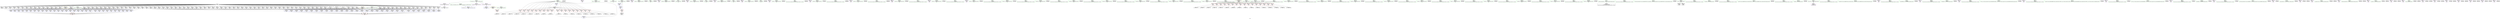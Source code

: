 digraph "SVFG" {
	label="SVFG";

	Node0x55b7a9901f20 [shape=record,color=grey,label="{NodeID: 0\nNullPtr}"];
	Node0x55b7a9901f20 -> Node0x55b7a9902bc0[style=solid];
	Node0x55b7a9901f20 -> Node0x55b7a9902cc0[style=solid];
	Node0x55b7a9901f20 -> Node0x55b7a9902d90[style=solid];
	Node0x55b7a9901f20 -> Node0x55b7a9902e60[style=solid];
	Node0x55b7a9901f20 -> Node0x55b7a9902f30[style=solid];
	Node0x55b7a9901f20 -> Node0x55b7a9903000[style=solid];
	Node0x55b7a9901f20 -> Node0x55b7a99030d0[style=solid];
	Node0x55b7a9901f20 -> Node0x55b7a99031a0[style=solid];
	Node0x55b7a9901f20 -> Node0x55b7a9903270[style=solid];
	Node0x55b7a9901f20 -> Node0x55b7a9903340[style=solid];
	Node0x55b7a9901f20 -> Node0x55b7a9903410[style=solid];
	Node0x55b7a9901f20 -> Node0x55b7a99034e0[style=solid];
	Node0x55b7a9901f20 -> Node0x55b7a99035b0[style=solid];
	Node0x55b7a9901f20 -> Node0x55b7a9903680[style=solid];
	Node0x55b7a9901f20 -> Node0x55b7a9903750[style=solid];
	Node0x55b7a9901f20 -> Node0x55b7a99067b0[style=solid];
	Node0x55b7a9901f20 -> Node0x55b7a9906880[style=solid];
	Node0x55b7a9901f20 -> Node0x55b7a9906950[style=solid];
	Node0x55b7a9901f20 -> Node0x55b7a9906a20[style=solid];
	Node0x55b7a9901f20 -> Node0x55b7a9906af0[style=solid];
	Node0x55b7a9901f20 -> Node0x55b7a9906bc0[style=solid];
	Node0x55b7a9901f20 -> Node0x55b7a9906c90[style=solid];
	Node0x55b7a9901f20 -> Node0x55b7a9906d60[style=solid];
	Node0x55b7a9901f20 -> Node0x55b7a9906e30[style=solid];
	Node0x55b7a9901f20 -> Node0x55b7a9906f00[style=solid];
	Node0x55b7a9901f20 -> Node0x55b7a9906fd0[style=solid];
	Node0x55b7a9901f20 -> Node0x55b7a99070a0[style=solid];
	Node0x55b7a9901f20 -> Node0x55b7a9907170[style=solid];
	Node0x55b7a9901f20 -> Node0x55b7a9907240[style=solid];
	Node0x55b7a9901f20 -> Node0x55b7a9907310[style=solid];
	Node0x55b7a9901f20 -> Node0x55b7a99073e0[style=solid];
	Node0x55b7a9901f20 -> Node0x55b7a99074b0[style=solid];
	Node0x55b7a9901f20 -> Node0x55b7a9907580[style=solid];
	Node0x55b7a9901f20 -> Node0x55b7a9907650[style=solid];
	Node0x55b7a9901f20 -> Node0x55b7a9907720[style=solid];
	Node0x55b7a9901f20 -> Node0x55b7a99077f0[style=solid];
	Node0x55b7a9901f20 -> Node0x55b7a99078c0[style=solid];
	Node0x55b7a9901f20 -> Node0x55b7a9907990[style=solid];
	Node0x55b7a9901f20 -> Node0x55b7a9907ea0[style=solid];
	Node0x55b7a9901f20 -> Node0x55b7a9907f70[style=solid];
	Node0x55b7a9901f20 -> Node0x55b7a9908040[style=solid];
	Node0x55b7a9901f20 -> Node0x55b7a9908110[style=solid];
	Node0x55b7a9901f20 -> Node0x55b7a99081e0[style=solid];
	Node0x55b7a9901f20 -> Node0x55b7a99082b0[style=solid];
	Node0x55b7a9901f20 -> Node0x55b7a9908380[style=solid];
	Node0x55b7a9901f20 -> Node0x55b7a9908450[style=solid];
	Node0x55b7a9901f20 -> Node0x55b7a9908520[style=solid];
	Node0x55b7a9901f20 -> Node0x55b7a99085f0[style=solid];
	Node0x55b7a9901f20 -> Node0x55b7a99086c0[style=solid];
	Node0x55b7a9901f20 -> Node0x55b7a9908790[style=solid];
	Node0x55b7a9901f20 -> Node0x55b7a9908860[style=solid];
	Node0x55b7a9901f20 -> Node0x55b7a9908930[style=solid];
	Node0x55b7a9901f20 -> Node0x55b7a9908a00[style=solid];
	Node0x55b7a9901f20 -> Node0x55b7a9908ad0[style=solid];
	Node0x55b7a9901f20 -> Node0x55b7a9908ba0[style=solid];
	Node0x55b7a9901f20 -> Node0x55b7a9908c70[style=solid];
	Node0x55b7a9901f20 -> Node0x55b7a9908d40[style=solid];
	Node0x55b7a9901f20 -> Node0x55b7a9908e10[style=solid];
	Node0x55b7a9901f20 -> Node0x55b7a9908ee0[style=solid];
	Node0x55b7a9901f20 -> Node0x55b7a9908fb0[style=solid];
	Node0x55b7a9901f20 -> Node0x55b7a9909080[style=solid];
	Node0x55b7a9901f20 -> Node0x55b7a9909150[style=solid];
	Node0x55b7a9901f20 -> Node0x55b7a9909220[style=solid];
	Node0x55b7a9901f20 -> Node0x55b7a99092f0[style=solid];
	Node0x55b7a9901f20 -> Node0x55b7a99093c0[style=solid];
	Node0x55b7a9901f20 -> Node0x55b7a9909490[style=solid];
	Node0x55b7a9901f20 -> Node0x55b7a9909560[style=solid];
	Node0x55b7a9901f20 -> Node0x55b7a9909630[style=solid];
	Node0x55b7a9901f20 -> Node0x55b7a9909700[style=solid];
	Node0x55b7a9901f20 -> Node0x55b7a99097d0[style=solid];
	Node0x55b7a9901f20 -> Node0x55b7a99098a0[style=solid];
	Node0x55b7a9901f20 -> Node0x55b7a9909970[style=solid];
	Node0x55b7a9901f20 -> Node0x55b7a9909a40[style=solid];
	Node0x55b7a9901f20 -> Node0x55b7a9909b10[style=solid];
	Node0x55b7a9901f20 -> Node0x55b7a9909be0[style=solid];
	Node0x55b7a9901f20 -> Node0x55b7a9909cb0[style=solid];
	Node0x55b7a9901f20 -> Node0x55b7a9909d80[style=solid];
	Node0x55b7a9901f20 -> Node0x55b7a9909e50[style=solid];
	Node0x55b7a9901f20 -> Node0x55b7a9909f20[style=solid];
	Node0x55b7a9901f20 -> Node0x55b7a9909ff0[style=solid];
	Node0x55b7a9901f20 -> Node0x55b7a990a0c0[style=solid];
	Node0x55b7a9901f20 -> Node0x55b7a990a190[style=solid];
	Node0x55b7a9901f20 -> Node0x55b7a990a260[style=solid];
	Node0x55b7a9901f20 -> Node0x55b7a990a330[style=solid];
	Node0x55b7a9901f20 -> Node0x55b7a990a400[style=solid];
	Node0x55b7a9901f20 -> Node0x55b7a990a4d0[style=solid];
	Node0x55b7a9901f20 -> Node0x55b7a990a5a0[style=solid];
	Node0x55b7a9901f20 -> Node0x55b7a990a670[style=solid];
	Node0x55b7a9901f20 -> Node0x55b7a990a740[style=solid];
	Node0x55b7a9901f20 -> Node0x55b7a990a810[style=solid];
	Node0x55b7a9901f20 -> Node0x55b7a990a8e0[style=solid];
	Node0x55b7a9901f20 -> Node0x55b7a990a9b0[style=solid];
	Node0x55b7a9901f20 -> Node0x55b7a990aa80[style=solid];
	Node0x55b7a9901f20 -> Node0x55b7a990ab50[style=solid];
	Node0x55b7a9901f20 -> Node0x55b7a990ac20[style=solid];
	Node0x55b7a9901f20 -> Node0x55b7a990acf0[style=solid];
	Node0x55b7a9901f20 -> Node0x55b7a992f920[style=solid];
	Node0x55b7a9937300 [shape=record,color=black,label="{NodeID: 775\nMR_12V_3 = PHI(MR_12V_4, MR_12V_2, )\npts\{60 \}\n}"];
	Node0x55b7a9937300 -> Node0x55b7a9906080[style=dashed];
	Node0x55b7a9937300 -> Node0x55b7a9906150[style=dashed];
	Node0x55b7a9937300 -> Node0x55b7a9906220[style=dashed];
	Node0x55b7a9937300 -> Node0x55b7a99062f0[style=dashed];
	Node0x55b7a9937300 -> Node0x55b7a99063c0[style=dashed];
	Node0x55b7a9937300 -> Node0x55b7a9906490[style=dashed];
	Node0x55b7a9937300 -> Node0x55b7a9906560[style=dashed];
	Node0x55b7a9937300 -> Node0x55b7a9906630[style=dashed];
	Node0x55b7a9937300 -> Node0x55b7a9906700[style=dashed];
	Node0x55b7a9937300 -> Node0x55b7a992efd0[style=dashed];
	Node0x55b7a9937300 -> Node0x55b7a992f0a0[style=dashed];
	Node0x55b7a9937300 -> Node0x55b7a992f170[style=dashed];
	Node0x55b7a9937300 -> Node0x55b7a992f240[style=dashed];
	Node0x55b7a9937300 -> Node0x55b7a992f310[style=dashed];
	Node0x55b7a9937300 -> Node0x55b7a992f3e0[style=dashed];
	Node0x55b7a9937300 -> Node0x55b7a992f4b0[style=dashed];
	Node0x55b7a9937300 -> Node0x55b7a992f580[style=dashed];
	Node0x55b7a9937300 -> Node0x55b7a992f650[style=dashed];
	Node0x55b7a9937300 -> Node0x55b7a9932e20[style=dashed];
	Node0x55b7a992f920 [shape=record,color=blue, style = dotted,label="{NodeID: 277\n765\<--3\nllvm.global_ctors_2\<--dummyVal\nGlob }"];
	Node0x55b7a99034e0 [shape=record,color=black,label="{NodeID: 111\n233\<--3\n\<--dummyVal\nmain\n}"];
	Node0x55b7a99034e0 -> Node0x55b7a99300a0[style=solid];
	Node0x55b7a998edb0 [shape=record,color=black,label="{NodeID: 886\n625 = PHI()\n}"];
	Node0x55b7a990c310 [shape=record,color=purple,label="{NodeID: 222\n289\<--15\n\<--.str.3\nmain\n}"];
	Node0x55b7a990f660 [shape=record,color=green,label="{NodeID: 56\n61\<--62\nref.tmp\<--ref.tmp_field_insensitive\nmain\n}"];
	Node0x55b7a998b6e0 [shape=record,color=black,label="{NodeID: 831\n464 = PHI()\n}"];
	Node0x55b7a99326d0 [shape=record,color=blue,label="{NodeID: 333\n55\<--614\nehselector.slot\<--\nmain\n}"];
	Node0x55b7a99326d0 -> Node0x55b7a99052b0[style=dashed];
	Node0x55b7a9909630 [shape=record,color=black,label="{NodeID: 167\n543\<--3\n\<--dummyVal\nmain\n}"];
	Node0x55b7a98fa180 [shape=record,color=green,label="{NodeID: 1\n7\<--1\n__dso_handle\<--dummyObj\nGlob }"];
	Node0x55b7a992fa20 [shape=record,color=blue,label="{NodeID: 278\n47\<--122\nretval\<--\nmain\n}"];
	Node0x55b7a992fa20 -> Node0x55b7a9932ef0[style=dashed];
	Node0x55b7a99035b0 [shape=record,color=black,label="{NodeID: 112\n235\<--3\n\<--dummyVal\nmain\n}"];
	Node0x55b7a99035b0 -> Node0x55b7a9930170[style=solid];
	Node0x55b7a998eee0 [shape=record,color=black,label="{NodeID: 887\n628 = PHI()\n}"];
	Node0x55b7a990c3e0 [shape=record,color=purple,label="{NodeID: 223\n323\<--15\n\<--.str.3\nmain\n}"];
	Node0x55b7a990f730 [shape=record,color=green,label="{NodeID: 57\n63\<--64\nref.tmp21\<--ref.tmp21_field_insensitive\nmain\n}"];
	Node0x55b7a998b7e0 [shape=record,color=black,label="{NodeID: 832\n465 = PHI()\n}"];
	Node0x55b7a99327a0 [shape=record,color=blue,label="{NodeID: 334\n53\<--640\nexn.slot\<--\nmain\n}"];
	Node0x55b7a99327a0 -> Node0x55b7a99051e0[style=dashed];
	Node0x55b7a9909700 [shape=record,color=black,label="{NodeID: 168\n544\<--3\n\<--dummyVal\nmain\n}"];
	Node0x55b7a9909700 -> Node0x55b7a9931f80[style=solid];
	Node0x55b7a98fa0a0 [shape=record,color=green,label="{NodeID: 2\n8\<--1\n.str\<--dummyObj\nGlob }"];
	Node0x55b7a992faf0 [shape=record,color=blue,label="{NodeID: 279\n59\<--122\ni\<--\nmain\n}"];
	Node0x55b7a992faf0 -> Node0x55b7a9937300[style=dashed];
	Node0x55b7a9903680 [shape=record,color=black,label="{NodeID: 113\n238\<--3\n\<--dummyVal\nmain\n}"];
	Node0x55b7a998efe0 [shape=record,color=black,label="{NodeID: 888\n630 = PHI()\n}"];
	Node0x55b7a990c4b0 [shape=record,color=purple,label="{NodeID: 224\n357\<--15\n\<--.str.3\nmain\n}"];
	Node0x55b7a990f800 [shape=record,color=green,label="{NodeID: 58\n65\<--66\nref.tmp39\<--ref.tmp39_field_insensitive\nmain\n}"];
	Node0x55b7a998b8b0 [shape=record,color=black,label="{NodeID: 833\n489 = PHI()\n}"];
	Node0x55b7a9932870 [shape=record,color=blue,label="{NodeID: 335\n55\<--642\nehselector.slot\<--\nmain\n}"];
	Node0x55b7a9932870 -> Node0x55b7a99052b0[style=dashed];
	Node0x55b7a99097d0 [shape=record,color=black,label="{NodeID: 169\n546\<--3\n\<--dummyVal\nmain\n}"];
	Node0x55b7a99097d0 -> Node0x55b7a9932050[style=solid];
	Node0x55b7a9903cc0 [shape=record,color=green,label="{NodeID: 3\n10\<--1\n_ZSt4cout\<--dummyObj\nGlob }"];
	Node0x55b7a992fbc0 [shape=record,color=blue,label="{NodeID: 280\n53\<--163\nexn.slot\<--\nmain\n}"];
	Node0x55b7a992fbc0 -> Node0x55b7a99051e0[style=dashed];
	Node0x55b7a9903750 [shape=record,color=black,label="{NodeID: 114\n239\<--3\n\<--dummyVal\nmain\n}"];
	Node0x55b7a9903750 -> Node0x55b7a9930240[style=solid];
	Node0x55b7a998f0e0 [shape=record,color=black,label="{NodeID: 889\n634 = PHI()\n}"];
	Node0x55b7a990c580 [shape=record,color=purple,label="{NodeID: 225\n391\<--15\n\<--.str.3\nmain\n}"];
	Node0x55b7a990f8d0 [shape=record,color=green,label="{NodeID: 59\n67\<--68\nref.tmp40\<--ref.tmp40_field_insensitive\nmain\n}"];
	Node0x55b7a998b9e0 [shape=record,color=black,label="{NodeID: 834\n492 = PHI()\n}"];
	Node0x55b7a9932940 [shape=record,color=blue,label="{NodeID: 336\n53\<--646\nexn.slot\<--\nmain\n}"];
	Node0x55b7a9932940 -> Node0x55b7a99051e0[style=dashed];
	Node0x55b7a99098a0 [shape=record,color=black,label="{NodeID: 170\n571\<--3\n\<--dummyVal\nmain\n}"];
	Node0x55b7a98feb10 [shape=record,color=green,label="{NodeID: 4\n11\<--1\n.str.1\<--dummyObj\nGlob }"];
	Node0x55b7a992fc90 [shape=record,color=blue,label="{NodeID: 281\n55\<--165\nehselector.slot\<--\nmain\n}"];
	Node0x55b7a992fc90 -> Node0x55b7a99052b0[style=dashed];
	Node0x55b7a99067b0 [shape=record,color=black,label="{NodeID: 115\n241\<--3\n\<--dummyVal\nmain\n}"];
	Node0x55b7a99067b0 -> Node0x55b7a9930310[style=solid];
	Node0x55b7a998f1e0 [shape=record,color=black,label="{NodeID: 890\n635 = PHI()\n}"];
	Node0x55b7a990c650 [shape=record,color=purple,label="{NodeID: 226\n425\<--15\n\<--.str.3\nmain\n}"];
	Node0x55b7a990f9a0 [shape=record,color=green,label="{NodeID: 60\n69\<--70\nref.tmp60\<--ref.tmp60_field_insensitive\nmain\n}"];
	Node0x55b7a998bae0 [shape=record,color=black,label="{NodeID: 835\n494 = PHI()\n}"];
	Node0x55b7a9932a10 [shape=record,color=blue,label="{NodeID: 337\n55\<--648\nehselector.slot\<--\nmain\n}"];
	Node0x55b7a9932a10 -> Node0x55b7a99052b0[style=dashed];
	Node0x55b7a9909970 [shape=record,color=black,label="{NodeID: 171\n572\<--3\n\<--dummyVal\nmain\n}"];
	Node0x55b7a9909970 -> Node0x55b7a9932120[style=solid];
	Node0x55b7a98feba0 [shape=record,color=green,label="{NodeID: 5\n13\<--1\n.str.2\<--dummyObj\nGlob }"];
	Node0x55b7a992fd60 [shape=record,color=blue,label="{NodeID: 282\n53\<--199\nexn.slot\<--\nmain\n}"];
	Node0x55b7a992fd60 -> Node0x55b7a99051e0[style=dashed];
	Node0x55b7a9906880 [shape=record,color=black,label="{NodeID: 116\n266\<--3\n\<--dummyVal\nmain\n}"];
	Node0x55b7a998f2b0 [shape=record,color=black,label="{NodeID: 891\n659 = PHI()\n}"];
	Node0x55b7a9904790 [shape=record,color=purple,label="{NodeID: 227\n459\<--15\n\<--.str.3\nmain\n}"];
	Node0x55b7a990fa70 [shape=record,color=green,label="{NodeID: 61\n71\<--72\nref.tmp61\<--ref.tmp61_field_insensitive\nmain\n}"];
	Node0x55b7a998bbe0 [shape=record,color=black,label="{NodeID: 836\n498 = PHI()\n}"];
	Node0x55b7a9932ae0 [shape=record,color=blue,label="{NodeID: 338\n53\<--674\nexn.slot\<--\nmain\n}"];
	Node0x55b7a9932ae0 -> Node0x55b7a99051e0[style=dashed];
	Node0x55b7a9909a40 [shape=record,color=black,label="{NodeID: 172\n574\<--3\n\<--dummyVal\nmain\n}"];
	Node0x55b7a9909a40 -> Node0x55b7a99321f0[style=solid];
	Node0x55b7a9903da0 [shape=record,color=green,label="{NodeID: 6\n15\<--1\n.str.3\<--dummyObj\nGlob }"];
	Node0x55b7a992fe30 [shape=record,color=blue,label="{NodeID: 283\n55\<--201\nehselector.slot\<--\nmain\n}"];
	Node0x55b7a992fe30 -> Node0x55b7a99052b0[style=dashed];
	Node0x55b7a9906950 [shape=record,color=black,label="{NodeID: 117\n267\<--3\n\<--dummyVal\nmain\n}"];
	Node0x55b7a9906950 -> Node0x55b7a99303e0[style=solid];
	Node0x55b7a998f3e0 [shape=record,color=black,label="{NodeID: 892\n662 = PHI()\n}"];
	Node0x55b7a9904860 [shape=record,color=purple,label="{NodeID: 228\n493\<--15\n\<--.str.3\nmain\n}"];
	Node0x55b7a990fb40 [shape=record,color=green,label="{NodeID: 62\n73\<--74\nref.tmp81\<--ref.tmp81_field_insensitive\nmain\n}"];
	Node0x55b7a998bce0 [shape=record,color=black,label="{NodeID: 837\n499 = PHI()\n}"];
	Node0x55b7a9932bb0 [shape=record,color=blue,label="{NodeID: 339\n55\<--676\nehselector.slot\<--\nmain\n}"];
	Node0x55b7a9932bb0 -> Node0x55b7a99052b0[style=dashed];
	Node0x55b7a9909b10 [shape=record,color=black,label="{NodeID: 173\n577\<--3\n\<--dummyVal\nmain\n}"];
	Node0x55b7a9903e30 [shape=record,color=green,label="{NodeID: 7\n18\<--1\n\<--dummyObj\nCan only get source location for instruction, argument, global var or function.}"];
	Node0x55b7a992ff00 [shape=record,color=blue,label="{NodeID: 284\n53\<--205\nexn.slot\<--\nmain\n}"];
	Node0x55b7a992ff00 -> Node0x55b7a99051e0[style=dashed];
	Node0x55b7a9906a20 [shape=record,color=black,label="{NodeID: 118\n269\<--3\n\<--dummyVal\nmain\n}"];
	Node0x55b7a9906a20 -> Node0x55b7a99304b0[style=solid];
	Node0x55b7a998f4e0 [shape=record,color=black,label="{NodeID: 893\n664 = PHI()\n}"];
	Node0x55b7a9904930 [shape=record,color=purple,label="{NodeID: 229\n527\<--15\n\<--.str.3\nmain\n}"];
	Node0x55b7a990fc10 [shape=record,color=green,label="{NodeID: 63\n75\<--76\nref.tmp82\<--ref.tmp82_field_insensitive\nmain\n}"];
	Node0x55b7a998bdb0 [shape=record,color=black,label="{NodeID: 838\n187 = PHI()\n}"];
	Node0x55b7a9932c80 [shape=record,color=blue,label="{NodeID: 340\n53\<--680\nexn.slot\<--\nmain\n}"];
	Node0x55b7a9932c80 -> Node0x55b7a99051e0[style=dashed];
	Node0x55b7a9909be0 [shape=record,color=black,label="{NodeID: 174\n578\<--3\n\<--dummyVal\nmain\n}"];
	Node0x55b7a9909be0 -> Node0x55b7a99322c0[style=solid];
	Node0x55b7a990c790 [shape=record,color=green,label="{NodeID: 8\n122\<--1\n\<--dummyObj\nCan only get source location for instruction, argument, global var or function.}"];
	Node0x55b7a992ffd0 [shape=record,color=blue,label="{NodeID: 285\n55\<--207\nehselector.slot\<--\nmain\n}"];
	Node0x55b7a992ffd0 -> Node0x55b7a99052b0[style=dashed];
	Node0x55b7a9906af0 [shape=record,color=black,label="{NodeID: 119\n272\<--3\n\<--dummyVal\nmain\n}"];
	Node0x55b7a998f5e0 [shape=record,color=black,label="{NodeID: 894\n668 = PHI()\n}"];
	Node0x55b7a9904a00 [shape=record,color=purple,label="{NodeID: 230\n561\<--15\n\<--.str.3\nmain\n}"];
	Node0x55b7a990fce0 [shape=record,color=green,label="{NodeID: 64\n77\<--78\nref.tmp102\<--ref.tmp102_field_insensitive\nmain\n}"];
	Node0x55b7a998bee0 [shape=record,color=black,label="{NodeID: 839\n190 = PHI()\n}"];
	Node0x55b7a9932d50 [shape=record,color=blue,label="{NodeID: 341\n55\<--682\nehselector.slot\<--\nmain\n}"];
	Node0x55b7a9932d50 -> Node0x55b7a99052b0[style=dashed];
	Node0x55b7a9909cb0 [shape=record,color=black,label="{NodeID: 175\n580\<--3\n\<--dummyVal\nmain\n}"];
	Node0x55b7a9909cb0 -> Node0x55b7a9932390[style=solid];
	Node0x55b7a990c860 [shape=record,color=green,label="{NodeID: 9\n125\<--1\n\<--dummyObj\nCan only get source location for instruction, argument, global var or function.}"];
	Node0x55b7a99300a0 [shape=record,color=blue,label="{NodeID: 286\n53\<--233\nexn.slot\<--\nmain\n}"];
	Node0x55b7a99300a0 -> Node0x55b7a99051e0[style=dashed];
	Node0x55b7a9906bc0 [shape=record,color=black,label="{NodeID: 120\n273\<--3\n\<--dummyVal\nmain\n}"];
	Node0x55b7a9906bc0 -> Node0x55b7a9930580[style=solid];
	Node0x55b7a998f6e0 [shape=record,color=black,label="{NodeID: 895\n669 = PHI()\n}"];
	Node0x55b7a9904ad0 [shape=record,color=purple,label="{NodeID: 231\n595\<--15\n\<--.str.3\nmain\n}"];
	Node0x55b7a990fdb0 [shape=record,color=green,label="{NodeID: 65\n79\<--80\nref.tmp103\<--ref.tmp103_field_insensitive\nmain\n}"];
	Node0x55b7a998bfb0 [shape=record,color=black,label="{NodeID: 840\n218 = PHI()\n}"];
	Node0x55b7a9932e20 [shape=record,color=blue,label="{NodeID: 342\n59\<--705\ni\<--inc\nmain\n}"];
	Node0x55b7a9932e20 -> Node0x55b7a9937300[style=dashed];
	Node0x55b7a9909d80 [shape=record,color=black,label="{NodeID: 176\n605\<--3\n\<--dummyVal\nmain\n}"];
	Node0x55b7a98ff0a0 [shape=record,color=green,label="{NodeID: 10\n142\<--1\n\<--dummyObj\nCan only get source location for instruction, argument, global var or function.}"];
	Node0x55b7a9930170 [shape=record,color=blue,label="{NodeID: 287\n55\<--235\nehselector.slot\<--\nmain\n}"];
	Node0x55b7a9930170 -> Node0x55b7a99052b0[style=dashed];
	Node0x55b7a9906c90 [shape=record,color=black,label="{NodeID: 121\n275\<--3\n\<--dummyVal\nmain\n}"];
	Node0x55b7a9906c90 -> Node0x55b7a9930650[style=solid];
	Node0x55b7a9904ba0 [shape=record,color=purple,label="{NodeID: 232\n629\<--15\n\<--.str.3\nmain\n}"];
	Node0x55b7a990fe80 [shape=record,color=green,label="{NodeID: 66\n81\<--82\nref.tmp123\<--ref.tmp123_field_insensitive\nmain\n}"];
	Node0x55b7a998c0e0 [shape=record,color=black,label="{NodeID: 841\n221 = PHI()\n}"];
	Node0x55b7a9932ef0 [shape=record,color=blue,label="{NodeID: 343\n47\<--122\nretval\<--\nmain\n}"];
	Node0x55b7a9932ef0 -> Node0x55b7a9905040[style=dashed];
	Node0x55b7a9909e50 [shape=record,color=black,label="{NodeID: 177\n606\<--3\n\<--dummyVal\nmain\n}"];
	Node0x55b7a9909e50 -> Node0x55b7a9932460[style=solid];
	Node0x55b7a98ff170 [shape=record,color=green,label="{NodeID: 11\n150\<--1\n\<--dummyObj\nCan only get source location for instruction, argument, global var or function.}"];
	Node0x55b7a9930240 [shape=record,color=blue,label="{NodeID: 288\n53\<--239\nexn.slot\<--\nmain\n}"];
	Node0x55b7a9930240 -> Node0x55b7a99051e0[style=dashed];
	Node0x55b7a9906d60 [shape=record,color=black,label="{NodeID: 122\n299\<--3\n\<--dummyVal\nmain\n}"];
	Node0x55b7a9904c70 [shape=record,color=purple,label="{NodeID: 233\n663\<--15\n\<--.str.3\nmain\n}"];
	Node0x55b7a990ff50 [shape=record,color=green,label="{NodeID: 67\n83\<--84\nref.tmp124\<--ref.tmp124_field_insensitive\nmain\n}"];
	Node0x55b7a998c1e0 [shape=record,color=black,label="{NodeID: 842\n223 = PHI()\n}"];
	Node0x55b7a9909f20 [shape=record,color=black,label="{NodeID: 178\n608\<--3\n\<--dummyVal\nmain\n}"];
	Node0x55b7a9909f20 -> Node0x55b7a9932530[style=solid];
	Node0x55b7a9900990 [shape=record,color=green,label="{NodeID: 12\n170\<--1\n\<--dummyObj\nCan only get source location for instruction, argument, global var or function.}"];
	Node0x55b7a9930310 [shape=record,color=blue,label="{NodeID: 289\n55\<--241\nehselector.slot\<--\nmain\n}"];
	Node0x55b7a9930310 -> Node0x55b7a99052b0[style=dashed];
	Node0x55b7a9906e30 [shape=record,color=black,label="{NodeID: 123\n300\<--3\n\<--dummyVal\nmain\n}"];
	Node0x55b7a9906e30 -> Node0x55b7a9930720[style=solid];
	Node0x55b7a9904d40 [shape=record,color=purple,label="{NodeID: 234\n763\<--17\nllvm.global_ctors_0\<--llvm.global_ctors\nGlob }"];
	Node0x55b7a9904d40 -> Node0x55b7a992f720[style=solid];
	Node0x55b7a9910020 [shape=record,color=green,label="{NodeID: 68\n85\<--86\nref.tmp144\<--ref.tmp144_field_insensitive\nmain\n}"];
	Node0x55b7a998c2e0 [shape=record,color=black,label="{NodeID: 843\n227 = PHI()\n}"];
	Node0x55b7a9909ff0 [shape=record,color=black,label="{NodeID: 179\n611\<--3\n\<--dummyVal\nmain\n}"];
	Node0x55b7a9900a60 [shape=record,color=green,label="{NodeID: 13\n183\<--1\n\<--dummyObj\nCan only get source location for instruction, argument, global var or function.}"];
	Node0x55b7a99303e0 [shape=record,color=blue,label="{NodeID: 290\n53\<--267\nexn.slot\<--\nmain\n}"];
	Node0x55b7a99303e0 -> Node0x55b7a99051e0[style=dashed];
	Node0x55b7a9906f00 [shape=record,color=black,label="{NodeID: 124\n302\<--3\n\<--dummyVal\nmain\n}"];
	Node0x55b7a9906f00 -> Node0x55b7a99307f0[style=solid];
	Node0x55b7a98ff700 [shape=record,color=grey,label="{NodeID: 733\n423 = Binary(422, 150, )\n}"];
	Node0x55b7a9904e40 [shape=record,color=purple,label="{NodeID: 235\n764\<--17\nllvm.global_ctors_1\<--llvm.global_ctors\nGlob }"];
	Node0x55b7a9904e40 -> Node0x55b7a992f820[style=solid];
	Node0x55b7a99100f0 [shape=record,color=green,label="{NodeID: 69\n87\<--88\nref.tmp145\<--ref.tmp145_field_insensitive\nmain\n}"];
	Node0x55b7a998c3e0 [shape=record,color=black,label="{NodeID: 844\n228 = PHI()\n}"];
	Node0x55b7a990a0c0 [shape=record,color=black,label="{NodeID: 180\n612\<--3\n\<--dummyVal\nmain\n}"];
	Node0x55b7a990a0c0 -> Node0x55b7a9932600[style=solid];
	Node0x55b7a9900b30 [shape=record,color=green,label="{NodeID: 14\n184\<--1\n\<--dummyObj\nCan only get source location for instruction, argument, global var or function.}"];
	Node0x55b7a99304b0 [shape=record,color=blue,label="{NodeID: 291\n55\<--269\nehselector.slot\<--\nmain\n}"];
	Node0x55b7a99304b0 -> Node0x55b7a99052b0[style=dashed];
	Node0x55b7a9906fd0 [shape=record,color=black,label="{NodeID: 125\n305\<--3\n\<--dummyVal\nmain\n}"];
	Node0x55b7a9947f70 [shape=record,color=grey,label="{NodeID: 734\n149 = Binary(148, 150, )\n}"];
	Node0x55b7a9904f40 [shape=record,color=purple,label="{NodeID: 236\n765\<--17\nllvm.global_ctors_2\<--llvm.global_ctors\nGlob }"];
	Node0x55b7a9904f40 -> Node0x55b7a992f920[style=solid];
	Node0x55b7a99101c0 [shape=record,color=green,label="{NodeID: 70\n89\<--90\nref.tmp165\<--ref.tmp165_field_insensitive\nmain\n}"];
	Node0x55b7a998c4b0 [shape=record,color=black,label="{NodeID: 845\n252 = PHI()\n}"];
	Node0x55b7a990a190 [shape=record,color=black,label="{NodeID: 181\n614\<--3\n\<--dummyVal\nmain\n}"];
	Node0x55b7a990a190 -> Node0x55b7a99326d0[style=solid];
	Node0x55b7a9900c00 [shape=record,color=green,label="{NodeID: 15\n215\<--1\n\<--dummyObj\nCan only get source location for instruction, argument, global var or function.}"];
	Node0x55b7a9930580 [shape=record,color=blue,label="{NodeID: 292\n53\<--273\nexn.slot\<--\nmain\n}"];
	Node0x55b7a9930580 -> Node0x55b7a99051e0[style=dashed];
	Node0x55b7a99070a0 [shape=record,color=black,label="{NodeID: 126\n306\<--3\n\<--dummyVal\nmain\n}"];
	Node0x55b7a99070a0 -> Node0x55b7a99308c0[style=solid];
	Node0x55b7a99480f0 [shape=record,color=grey,label="{NodeID: 735\n220 = Binary(219, 150, )\n}"];
	Node0x55b7a9905040 [shape=record,color=red,label="{NodeID: 237\n712\<--47\n\<--retval\nmain\n}"];
	Node0x55b7a9905040 -> Node0x55b7a990b060[style=solid];
	Node0x55b7a9910290 [shape=record,color=green,label="{NodeID: 71\n91\<--92\nref.tmp166\<--ref.tmp166_field_insensitive\nmain\n}"];
	Node0x55b7a998c5e0 [shape=record,color=black,label="{NodeID: 846\n255 = PHI()\n}"];
	Node0x55b7a990a260 [shape=record,color=black,label="{NodeID: 182\n639\<--3\n\<--dummyVal\nmain\n}"];
	Node0x55b7a9900cd0 [shape=record,color=green,label="{NodeID: 16\n226\<--1\n\<--dummyObj\nCan only get source location for instruction, argument, global var or function.}"];
	Node0x55b7a9930650 [shape=record,color=blue,label="{NodeID: 293\n55\<--275\nehselector.slot\<--\nmain\n}"];
	Node0x55b7a9930650 -> Node0x55b7a99052b0[style=dashed];
	Node0x55b7a9907170 [shape=record,color=black,label="{NodeID: 127\n308\<--3\n\<--dummyVal\nmain\n}"];
	Node0x55b7a9907170 -> Node0x55b7a9930990[style=solid];
	Node0x55b7a9948270 [shape=record,color=grey,label="{NodeID: 736\n627 = Binary(626, 150, )\n}"];
	Node0x55b7a9905110 [shape=record,color=red,label="{NodeID: 238\n135\<--51\n\<--testcases\nmain\n}"];
	Node0x55b7a9905110 -> Node0x55b7a992d720[style=solid];
	Node0x55b7a9910360 [shape=record,color=green,label="{NodeID: 72\n93\<--94\nref.tmp186\<--ref.tmp186_field_insensitive\nmain\n}"];
	Node0x55b7a998c6e0 [shape=record,color=black,label="{NodeID: 847\n257 = PHI()\n}"];
	Node0x55b7a990a330 [shape=record,color=black,label="{NodeID: 183\n640\<--3\n\<--dummyVal\nmain\n}"];
	Node0x55b7a990a330 -> Node0x55b7a99327a0[style=solid];
	Node0x55b7a98ff7c0 [shape=record,color=green,label="{NodeID: 17\n249\<--1\n\<--dummyObj\nCan only get source location for instruction, argument, global var or function.}"];
	Node0x55b7a9930720 [shape=record,color=blue,label="{NodeID: 294\n53\<--300\nexn.slot\<--\nmain\n}"];
	Node0x55b7a9930720 -> Node0x55b7a99051e0[style=dashed];
	Node0x55b7a9907240 [shape=record,color=black,label="{NodeID: 128\n333\<--3\n\<--dummyVal\nmain\n}"];
	Node0x55b7a99483f0 [shape=record,color=grey,label="{NodeID: 737\n254 = Binary(253, 150, )\n}"];
	Node0x55b7a99051e0 [shape=record,color=red,label="{NodeID: 239\n716\<--53\nexn\<--exn.slot\nmain\n}"];
	Node0x55b7a9910430 [shape=record,color=green,label="{NodeID: 73\n95\<--96\nref.tmp187\<--ref.tmp187_field_insensitive\nmain\n}"];
	Node0x55b7a998c7e0 [shape=record,color=black,label="{NodeID: 848\n261 = PHI()\n}"];
	Node0x55b7a990a400 [shape=record,color=black,label="{NodeID: 184\n642\<--3\n\<--dummyVal\nmain\n}"];
	Node0x55b7a990a400 -> Node0x55b7a9932870[style=solid];
	Node0x55b7a98ff890 [shape=record,color=green,label="{NodeID: 18\n260\<--1\n\<--dummyObj\nCan only get source location for instruction, argument, global var or function.}"];
	Node0x55b7a99307f0 [shape=record,color=blue,label="{NodeID: 295\n55\<--302\nehselector.slot\<--\nmain\n}"];
	Node0x55b7a99307f0 -> Node0x55b7a99052b0[style=dashed];
	Node0x55b7a9907310 [shape=record,color=black,label="{NodeID: 129\n334\<--3\n\<--dummyVal\nmain\n}"];
	Node0x55b7a9907310 -> Node0x55b7a9930a60[style=solid];
	Node0x55b7a9948570 [shape=record,color=grey,label="{NodeID: 738\n457 = Binary(456, 150, )\n}"];
	Node0x55b7a99052b0 [shape=record,color=red,label="{NodeID: 240\n717\<--55\nsel\<--ehselector.slot\nmain\n}"];
	Node0x55b7a9910500 [shape=record,color=green,label="{NodeID: 74\n97\<--98\nref.tmp207\<--ref.tmp207_field_insensitive\nmain\n}"];
	Node0x55b7a998c8e0 [shape=record,color=black,label="{NodeID: 849\n262 = PHI()\n}"];
	Node0x55b7a990a4d0 [shape=record,color=black,label="{NodeID: 185\n645\<--3\n\<--dummyVal\nmain\n}"];
	Node0x55b7a98ff990 [shape=record,color=green,label="{NodeID: 19\n293\<--1\n\<--dummyObj\nCan only get source location for instruction, argument, global var or function.}"];
	Node0x55b7a99308c0 [shape=record,color=blue,label="{NodeID: 296\n53\<--306\nexn.slot\<--\nmain\n}"];
	Node0x55b7a99308c0 -> Node0x55b7a99051e0[style=dashed];
	Node0x55b7a99073e0 [shape=record,color=black,label="{NodeID: 130\n336\<--3\n\<--dummyVal\nmain\n}"];
	Node0x55b7a99073e0 -> Node0x55b7a9930b30[style=solid];
	Node0x55b7a99486f0 [shape=record,color=grey,label="{NodeID: 739\n321 = Binary(320, 150, )\n}"];
	Node0x55b7a9905380 [shape=record,color=red,label="{NodeID: 241\n140\<--57\n\<--num\nmain\n}"];
	Node0x55b7a9905380 -> Node0x55b7a992d5a0[style=solid];
	Node0x55b7a99105d0 [shape=record,color=green,label="{NodeID: 75\n99\<--100\nref.tmp208\<--ref.tmp208_field_insensitive\nmain\n}"];
	Node0x55b7a998c9b0 [shape=record,color=black,label="{NodeID: 850\n285 = PHI()\n}"];
	Node0x55b7a990a5a0 [shape=record,color=black,label="{NodeID: 186\n646\<--3\n\<--dummyVal\nmain\n}"];
	Node0x55b7a990a5a0 -> Node0x55b7a9932940[style=solid];
	Node0x55b7a98ffa90 [shape=record,color=green,label="{NodeID: 20\n316\<--1\n\<--dummyObj\nCan only get source location for instruction, argument, global var or function.}"];
	Node0x55b7a9930990 [shape=record,color=blue,label="{NodeID: 297\n55\<--308\nehselector.slot\<--\nmain\n}"];
	Node0x55b7a9930990 -> Node0x55b7a99052b0[style=dashed];
	Node0x55b7a99074b0 [shape=record,color=black,label="{NodeID: 131\n339\<--3\n\<--dummyVal\nmain\n}"];
	Node0x55b7a9948870 [shape=record,color=grey,label="{NodeID: 740\n525 = Binary(524, 150, )\n}"];
	Node0x55b7a9905450 [shape=record,color=red,label="{NodeID: 242\n168\<--57\n\<--num\nmain\n}"];
	Node0x55b7a9905450 -> Node0x55b7a9949770[style=solid];
	Node0x55b7a99106a0 [shape=record,color=green,label="{NodeID: 76\n101\<--102\nref.tmp228\<--ref.tmp228_field_insensitive\nmain\n}"];
	Node0x55b7a998cae0 [shape=record,color=black,label="{NodeID: 851\n288 = PHI()\n}"];
	Node0x55b7a990a670 [shape=record,color=black,label="{NodeID: 187\n648\<--3\n\<--dummyVal\nmain\n}"];
	Node0x55b7a990a670 -> Node0x55b7a9932a10[style=solid];
	Node0x55b7a98ffb90 [shape=record,color=green,label="{NodeID: 21\n327\<--1\n\<--dummyObj\nCan only get source location for instruction, argument, global var or function.}"];
	Node0x55b7a9930a60 [shape=record,color=blue,label="{NodeID: 298\n53\<--334\nexn.slot\<--\nmain\n}"];
	Node0x55b7a9930a60 -> Node0x55b7a99051e0[style=dashed];
	Node0x55b7a9907580 [shape=record,color=black,label="{NodeID: 132\n340\<--3\n\<--dummyVal\nmain\n}"];
	Node0x55b7a9907580 -> Node0x55b7a9930c00[style=solid];
	Node0x55b7a99489f0 [shape=record,color=grey,label="{NodeID: 741\n661 = Binary(660, 150, )\n}"];
	Node0x55b7a9905520 [shape=record,color=red,label="{NodeID: 243\n213\<--57\n\<--num\nmain\n}"];
	Node0x55b7a9905520 -> Node0x55b7a992d420[style=solid];
	Node0x55b7a9910770 [shape=record,color=green,label="{NodeID: 77\n103\<--104\nref.tmp229\<--ref.tmp229_field_insensitive\nmain\n}"];
	Node0x55b7a998cbe0 [shape=record,color=black,label="{NodeID: 852\n290 = PHI()\n}"];
	Node0x55b7a990a740 [shape=record,color=black,label="{NodeID: 188\n673\<--3\n\<--dummyVal\nmain\n}"];
	Node0x55b7a98ffc90 [shape=record,color=green,label="{NodeID: 22\n350\<--1\n\<--dummyObj\nCan only get source location for instruction, argument, global var or function.}"];
	Node0x55b7a9930b30 [shape=record,color=blue,label="{NodeID: 299\n55\<--336\nehselector.slot\<--\nmain\n}"];
	Node0x55b7a9930b30 -> Node0x55b7a99052b0[style=dashed];
	Node0x55b7a9907650 [shape=record,color=black,label="{NodeID: 133\n342\<--3\n\<--dummyVal\nmain\n}"];
	Node0x55b7a9907650 -> Node0x55b7a9930cd0[style=solid];
	Node0x55b7a9948b70 [shape=record,color=grey,label="{NodeID: 742\n355 = Binary(354, 150, )\n}"];
	Node0x55b7a99055f0 [shape=record,color=red,label="{NodeID: 244\n247\<--57\n\<--num\nmain\n}"];
	Node0x55b7a99055f0 -> Node0x55b7a9949ef0[style=solid];
	Node0x55b7a9910840 [shape=record,color=green,label="{NodeID: 78\n105\<--106\nref.tmp249\<--ref.tmp249_field_insensitive\nmain\n}"];
	Node0x55b7a998cce0 [shape=record,color=black,label="{NodeID: 853\n294 = PHI()\n}"];
	Node0x55b7a990a810 [shape=record,color=black,label="{NodeID: 189\n674\<--3\n\<--dummyVal\nmain\n}"];
	Node0x55b7a990a810 -> Node0x55b7a9932ae0[style=solid];
	Node0x55b7a98ffd90 [shape=record,color=green,label="{NodeID: 23\n361\<--1\n\<--dummyObj\nCan only get source location for instruction, argument, global var or function.}"];
	Node0x55b7a9930c00 [shape=record,color=blue,label="{NodeID: 300\n53\<--340\nexn.slot\<--\nmain\n}"];
	Node0x55b7a9930c00 -> Node0x55b7a99051e0[style=dashed];
	Node0x55b7a9907720 [shape=record,color=black,label="{NodeID: 134\n367\<--3\n\<--dummyVal\nmain\n}"];
	Node0x55b7a9948cf0 [shape=record,color=grey,label="{NodeID: 743\n559 = Binary(558, 150, )\n}"];
	Node0x55b7a99056c0 [shape=record,color=red,label="{NodeID: 245\n281\<--57\n\<--num\nmain\n}"];
	Node0x55b7a99056c0 -> Node0x55b7a992cfa0[style=solid];
	Node0x55b7a9910910 [shape=record,color=green,label="{NodeID: 79\n107\<--108\nref.tmp250\<--ref.tmp250_field_insensitive\nmain\n}"];
	Node0x55b7a998cde0 [shape=record,color=black,label="{NodeID: 854\n295 = PHI()\n}"];
	Node0x55b7a990a8e0 [shape=record,color=black,label="{NodeID: 190\n676\<--3\n\<--dummyVal\nmain\n}"];
	Node0x55b7a990a8e0 -> Node0x55b7a9932bb0[style=solid];
	Node0x55b7a98ffe90 [shape=record,color=green,label="{NodeID: 24\n384\<--1\n\<--dummyObj\nCan only get source location for instruction, argument, global var or function.}"];
	Node0x55b7a9930cd0 [shape=record,color=blue,label="{NodeID: 301\n55\<--342\nehselector.slot\<--\nmain\n}"];
	Node0x55b7a9930cd0 -> Node0x55b7a99052b0[style=dashed];
	Node0x55b7a99077f0 [shape=record,color=black,label="{NodeID: 135\n368\<--3\n\<--dummyVal\nmain\n}"];
	Node0x55b7a99077f0 -> Node0x55b7a9930da0[style=solid];
	Node0x55b7a9948e70 [shape=record,color=grey,label="{NodeID: 744\n287 = Binary(286, 150, )\n}"];
	Node0x55b7a9905790 [shape=record,color=red,label="{NodeID: 246\n314\<--57\n\<--num\nmain\n}"];
	Node0x55b7a9905790 -> Node0x55b7a9949bf0[style=solid];
	Node0x55b7a99109e0 [shape=record,color=green,label="{NodeID: 80\n109\<--110\nref.tmp270\<--ref.tmp270_field_insensitive\nmain\n}"];
	Node0x55b7a998ceb0 [shape=record,color=black,label="{NodeID: 855\n353 = PHI()\n}"];
	Node0x55b7a990a9b0 [shape=record,color=black,label="{NodeID: 191\n679\<--3\n\<--dummyVal\nmain\n}"];
	Node0x55b7a98fff90 [shape=record,color=green,label="{NodeID: 25\n395\<--1\n\<--dummyObj\nCan only get source location for instruction, argument, global var or function.}"];
	Node0x55b7a9930da0 [shape=record,color=blue,label="{NodeID: 302\n53\<--368\nexn.slot\<--\nmain\n}"];
	Node0x55b7a9930da0 -> Node0x55b7a99051e0[style=dashed];
	Node0x55b7a99078c0 [shape=record,color=black,label="{NodeID: 136\n370\<--3\n\<--dummyVal\nmain\n}"];
	Node0x55b7a99078c0 -> Node0x55b7a9930e70[style=solid];
	Node0x55b7a9948ff0 [shape=record,color=grey,label="{NodeID: 745\n389 = Binary(388, 150, )\n}"];
	Node0x55b7a9905860 [shape=record,color=red,label="{NodeID: 247\n348\<--57\n\<--num\nmain\n}"];
	Node0x55b7a9905860 -> Node0x55b7a994a070[style=solid];
	Node0x55b7a9910ab0 [shape=record,color=green,label="{NodeID: 81\n111\<--112\nref.tmp271\<--ref.tmp271_field_insensitive\nmain\n}"];
	Node0x55b7a998cfe0 [shape=record,color=black,label="{NodeID: 856\n356 = PHI()\n}"];
	Node0x55b7a990aa80 [shape=record,color=black,label="{NodeID: 192\n680\<--3\n\<--dummyVal\nmain\n}"];
	Node0x55b7a990aa80 -> Node0x55b7a9932c80[style=solid];
	Node0x55b7a9900090 [shape=record,color=green,label="{NodeID: 26\n418\<--1\n\<--dummyObj\nCan only get source location for instruction, argument, global var or function.}"];
	Node0x55b7a9930e70 [shape=record,color=blue,label="{NodeID: 303\n55\<--370\nehselector.slot\<--\nmain\n}"];
	Node0x55b7a9930e70 -> Node0x55b7a99052b0[style=dashed];
	Node0x55b7a9907990 [shape=record,color=black,label="{NodeID: 137\n373\<--3\n\<--dummyVal\nmain\n}"];
	Node0x55b7a9949170 [shape=record,color=grey,label="{NodeID: 746\n491 = Binary(490, 150, )\n}"];
	Node0x55b7a9905930 [shape=record,color=red,label="{NodeID: 248\n382\<--57\n\<--num\nmain\n}"];
	Node0x55b7a9905930 -> Node0x55b7a994a4f0[style=solid];
	Node0x55b7a9910b80 [shape=record,color=green,label="{NodeID: 82\n113\<--114\nref.tmp291\<--ref.tmp291_field_insensitive\nmain\n}"];
	Node0x55b7a998d0e0 [shape=record,color=black,label="{NodeID: 857\n358 = PHI()\n}"];
	Node0x55b7a990ab50 [shape=record,color=black,label="{NodeID: 193\n682\<--3\n\<--dummyVal\nmain\n}"];
	Node0x55b7a990ab50 -> Node0x55b7a9932d50[style=solid];
	Node0x55b7a9900190 [shape=record,color=green,label="{NodeID: 27\n429\<--1\n\<--dummyObj\nCan only get source location for instruction, argument, global var or function.}"];
	Node0x55b7a9930f40 [shape=record,color=blue,label="{NodeID: 304\n53\<--374\nexn.slot\<--\nmain\n}"];
	Node0x55b7a9930f40 -> Node0x55b7a99051e0[style=dashed];
	Node0x55b7a9907ea0 [shape=record,color=black,label="{NodeID: 138\n374\<--3\n\<--dummyVal\nmain\n}"];
	Node0x55b7a9907ea0 -> Node0x55b7a9930f40[style=solid];
	Node0x55b7a99492f0 [shape=record,color=grey,label="{NodeID: 747\n593 = Binary(592, 150, )\n}"];
	Node0x55b7a9905a00 [shape=record,color=red,label="{NodeID: 249\n416\<--57\n\<--num\nmain\n}"];
	Node0x55b7a9905a00 -> Node0x55b7a9949d70[style=solid];
	Node0x55b7a9910c50 [shape=record,color=green,label="{NodeID: 83\n115\<--116\nref.tmp292\<--ref.tmp292_field_insensitive\nmain\n}"];
	Node0x55b7a998d1e0 [shape=record,color=black,label="{NodeID: 858\n362 = PHI()\n}"];
	Node0x55b7a990ac20 [shape=record,color=black,label="{NodeID: 194\n718\<--3\nlpad.val\<--dummyVal\nmain\n}"];
	Node0x55b7a9900290 [shape=record,color=green,label="{NodeID: 28\n452\<--1\n\<--dummyObj\nCan only get source location for instruction, argument, global var or function.}"];
	Node0x55b7a9971ec0 [shape=record,color=yellow,style=double,label="{NodeID: 803\n4V_1 = ENCHI(MR_4V_0)\npts\{52 \}\nFun[main]}"];
	Node0x55b7a9971ec0 -> Node0x55b7a9905110[style=dashed];
	Node0x55b7a9931010 [shape=record,color=blue,label="{NodeID: 305\n55\<--376\nehselector.slot\<--\nmain\n}"];
	Node0x55b7a9931010 -> Node0x55b7a99052b0[style=dashed];
	Node0x55b7a9907f70 [shape=record,color=black,label="{NodeID: 139\n376\<--3\n\<--dummyVal\nmain\n}"];
	Node0x55b7a9907f70 -> Node0x55b7a9931010[style=solid];
	Node0x55b7a9949470 [shape=record,color=grey,label="{NodeID: 748\n175 = Binary(174, 150, )\n}"];
	Node0x55b7a9905ad0 [shape=record,color=red,label="{NodeID: 250\n450\<--57\n\<--num\nmain\n}"];
	Node0x55b7a9905ad0 -> Node0x55b7a99498f0[style=solid];
	Node0x55b7a9910d20 [shape=record,color=green,label="{NodeID: 84\n117\<--118\nref.tmp312\<--ref.tmp312_field_insensitive\nmain\n}"];
	Node0x55b7a998d2e0 [shape=record,color=black,label="{NodeID: 859\n363 = PHI()\n}"];
	Node0x55b7a990acf0 [shape=record,color=black,label="{NodeID: 195\n719\<--3\nlpad.val339\<--dummyVal\nmain\n}"];
	Node0x55b7a9900390 [shape=record,color=green,label="{NodeID: 29\n463\<--1\n\<--dummyObj\nCan only get source location for instruction, argument, global var or function.}"];
	Node0x55b7a9971fa0 [shape=record,color=yellow,style=double,label="{NodeID: 804\n6V_1 = ENCHI(MR_6V_0)\npts\{54 \}\nFun[main]}"];
	Node0x55b7a9971fa0 -> Node0x55b7a992fbc0[style=dashed];
	Node0x55b7a9971fa0 -> Node0x55b7a992fd60[style=dashed];
	Node0x55b7a9971fa0 -> Node0x55b7a992ff00[style=dashed];
	Node0x55b7a9971fa0 -> Node0x55b7a99300a0[style=dashed];
	Node0x55b7a9971fa0 -> Node0x55b7a9930240[style=dashed];
	Node0x55b7a9971fa0 -> Node0x55b7a99303e0[style=dashed];
	Node0x55b7a9971fa0 -> Node0x55b7a9930580[style=dashed];
	Node0x55b7a9971fa0 -> Node0x55b7a9930720[style=dashed];
	Node0x55b7a9971fa0 -> Node0x55b7a99308c0[style=dashed];
	Node0x55b7a9971fa0 -> Node0x55b7a9930a60[style=dashed];
	Node0x55b7a9971fa0 -> Node0x55b7a9930c00[style=dashed];
	Node0x55b7a9971fa0 -> Node0x55b7a9930da0[style=dashed];
	Node0x55b7a9971fa0 -> Node0x55b7a9930f40[style=dashed];
	Node0x55b7a9971fa0 -> Node0x55b7a99310e0[style=dashed];
	Node0x55b7a9971fa0 -> Node0x55b7a9931280[style=dashed];
	Node0x55b7a9971fa0 -> Node0x55b7a9931420[style=dashed];
	Node0x55b7a9971fa0 -> Node0x55b7a99315c0[style=dashed];
	Node0x55b7a9971fa0 -> Node0x55b7a9931760[style=dashed];
	Node0x55b7a9971fa0 -> Node0x55b7a9931900[style=dashed];
	Node0x55b7a9971fa0 -> Node0x55b7a9931aa0[style=dashed];
	Node0x55b7a9971fa0 -> Node0x55b7a9931c40[style=dashed];
	Node0x55b7a9971fa0 -> Node0x55b7a9931de0[style=dashed];
	Node0x55b7a9971fa0 -> Node0x55b7a9931f80[style=dashed];
	Node0x55b7a9971fa0 -> Node0x55b7a9932120[style=dashed];
	Node0x55b7a9971fa0 -> Node0x55b7a99322c0[style=dashed];
	Node0x55b7a9971fa0 -> Node0x55b7a9932460[style=dashed];
	Node0x55b7a9971fa0 -> Node0x55b7a9932600[style=dashed];
	Node0x55b7a9971fa0 -> Node0x55b7a99327a0[style=dashed];
	Node0x55b7a9971fa0 -> Node0x55b7a9932940[style=dashed];
	Node0x55b7a9971fa0 -> Node0x55b7a9932ae0[style=dashed];
	Node0x55b7a9971fa0 -> Node0x55b7a9932c80[style=dashed];
	Node0x55b7a99310e0 [shape=record,color=blue,label="{NodeID: 306\n53\<--402\nexn.slot\<--\nmain\n}"];
	Node0x55b7a99310e0 -> Node0x55b7a99051e0[style=dashed];
	Node0x55b7a9908040 [shape=record,color=black,label="{NodeID: 140\n401\<--3\n\<--dummyVal\nmain\n}"];
	Node0x55b7a99495f0 [shape=record,color=grey,label="{NodeID: 749\n705 = Binary(704, 150, )\n}"];
	Node0x55b7a99495f0 -> Node0x55b7a9932e20[style=solid];
	Node0x55b7a9905ba0 [shape=record,color=red,label="{NodeID: 251\n484\<--57\n\<--num\nmain\n}"];
	Node0x55b7a9905ba0 -> Node0x55b7a992d2a0[style=solid];
	Node0x55b7a9910df0 [shape=record,color=green,label="{NodeID: 85\n119\<--120\nref.tmp313\<--ref.tmp313_field_insensitive\nmain\n}"];
	Node0x55b7a998d3b0 [shape=record,color=black,label="{NodeID: 860\n387 = PHI()\n}"];
	Node0x55b7a990adc0 [shape=record,color=black,label="{NodeID: 196\n30\<--31\n\<--_ZNSt8ios_base4InitD1Ev\nCan only get source location for instruction, argument, global var or function.}"];
	Node0x55b7a9900e30 [shape=record,color=green,label="{NodeID: 30\n486\<--1\n\<--dummyObj\nCan only get source location for instruction, argument, global var or function.}"];
	Node0x55b7a9972080 [shape=record,color=yellow,style=double,label="{NodeID: 805\n8V_1 = ENCHI(MR_8V_0)\npts\{56 \}\nFun[main]}"];
	Node0x55b7a9972080 -> Node0x55b7a992fc90[style=dashed];
	Node0x55b7a9972080 -> Node0x55b7a992fe30[style=dashed];
	Node0x55b7a9972080 -> Node0x55b7a992ffd0[style=dashed];
	Node0x55b7a9972080 -> Node0x55b7a9930170[style=dashed];
	Node0x55b7a9972080 -> Node0x55b7a9930310[style=dashed];
	Node0x55b7a9972080 -> Node0x55b7a99304b0[style=dashed];
	Node0x55b7a9972080 -> Node0x55b7a9930650[style=dashed];
	Node0x55b7a9972080 -> Node0x55b7a99307f0[style=dashed];
	Node0x55b7a9972080 -> Node0x55b7a9930990[style=dashed];
	Node0x55b7a9972080 -> Node0x55b7a9930b30[style=dashed];
	Node0x55b7a9972080 -> Node0x55b7a9930cd0[style=dashed];
	Node0x55b7a9972080 -> Node0x55b7a9930e70[style=dashed];
	Node0x55b7a9972080 -> Node0x55b7a9931010[style=dashed];
	Node0x55b7a9972080 -> Node0x55b7a99311b0[style=dashed];
	Node0x55b7a9972080 -> Node0x55b7a9931350[style=dashed];
	Node0x55b7a9972080 -> Node0x55b7a99314f0[style=dashed];
	Node0x55b7a9972080 -> Node0x55b7a9931690[style=dashed];
	Node0x55b7a9972080 -> Node0x55b7a9931830[style=dashed];
	Node0x55b7a9972080 -> Node0x55b7a99319d0[style=dashed];
	Node0x55b7a9972080 -> Node0x55b7a9931b70[style=dashed];
	Node0x55b7a9972080 -> Node0x55b7a9931d10[style=dashed];
	Node0x55b7a9972080 -> Node0x55b7a9931eb0[style=dashed];
	Node0x55b7a9972080 -> Node0x55b7a9932050[style=dashed];
	Node0x55b7a9972080 -> Node0x55b7a99321f0[style=dashed];
	Node0x55b7a9972080 -> Node0x55b7a9932390[style=dashed];
	Node0x55b7a9972080 -> Node0x55b7a9932530[style=dashed];
	Node0x55b7a9972080 -> Node0x55b7a99326d0[style=dashed];
	Node0x55b7a9972080 -> Node0x55b7a9932870[style=dashed];
	Node0x55b7a9972080 -> Node0x55b7a9932a10[style=dashed];
	Node0x55b7a9972080 -> Node0x55b7a9932bb0[style=dashed];
	Node0x55b7a9972080 -> Node0x55b7a9932d50[style=dashed];
	Node0x55b7a99311b0 [shape=record,color=blue,label="{NodeID: 307\n55\<--404\nehselector.slot\<--\nmain\n}"];
	Node0x55b7a99311b0 -> Node0x55b7a99052b0[style=dashed];
	Node0x55b7a9908110 [shape=record,color=black,label="{NodeID: 141\n402\<--3\n\<--dummyVal\nmain\n}"];
	Node0x55b7a9908110 -> Node0x55b7a99310e0[style=solid];
	Node0x55b7a9949770 [shape=record,color=grey,label="{NodeID: 750\n169 = cmp(168, 170, )\n}"];
	Node0x55b7a9905c70 [shape=record,color=red,label="{NodeID: 252\n518\<--57\n\<--num\nmain\n}"];
	Node0x55b7a9905c70 -> Node0x55b7a994a1f0[style=solid];
	Node0x55b7a9910ec0 [shape=record,color=green,label="{NodeID: 86\n126\<--127\n_ZNSt14basic_ifstreamIcSt11char_traitsIcEEC1EPKcSt13_Ios_Openmode\<--_ZNSt14basic_ifstreamIcSt11char_traitsIcEEC1EPKcSt13_Ios_Openmode_field_insensitive\n}"];
	Node0x55b7a998d4e0 [shape=record,color=black,label="{NodeID: 861\n390 = PHI()\n}"];
	Node0x55b7a990aec0 [shape=record,color=black,label="{NodeID: 197\n128\<--49\n\<--myfile\nmain\n}"];
	Node0x55b7a9900f30 [shape=record,color=green,label="{NodeID: 31\n497\<--1\n\<--dummyObj\nCan only get source location for instruction, argument, global var or function.}"];
	Node0x55b7a9972160 [shape=record,color=yellow,style=double,label="{NodeID: 806\n10V_1 = ENCHI(MR_10V_0)\npts\{58 \}\nFun[main]}"];
	Node0x55b7a9972160 -> Node0x55b7a9905380[style=dashed];
	Node0x55b7a9972160 -> Node0x55b7a9905450[style=dashed];
	Node0x55b7a9972160 -> Node0x55b7a9905520[style=dashed];
	Node0x55b7a9972160 -> Node0x55b7a99055f0[style=dashed];
	Node0x55b7a9972160 -> Node0x55b7a99056c0[style=dashed];
	Node0x55b7a9972160 -> Node0x55b7a9905790[style=dashed];
	Node0x55b7a9972160 -> Node0x55b7a9905860[style=dashed];
	Node0x55b7a9972160 -> Node0x55b7a9905930[style=dashed];
	Node0x55b7a9972160 -> Node0x55b7a9905a00[style=dashed];
	Node0x55b7a9972160 -> Node0x55b7a9905ad0[style=dashed];
	Node0x55b7a9972160 -> Node0x55b7a9905ba0[style=dashed];
	Node0x55b7a9972160 -> Node0x55b7a9905c70[style=dashed];
	Node0x55b7a9972160 -> Node0x55b7a9905d40[style=dashed];
	Node0x55b7a9972160 -> Node0x55b7a9905e10[style=dashed];
	Node0x55b7a9972160 -> Node0x55b7a9905ee0[style=dashed];
	Node0x55b7a9972160 -> Node0x55b7a9905fb0[style=dashed];
	Node0x55b7a9931280 [shape=record,color=blue,label="{NodeID: 308\n53\<--408\nexn.slot\<--\nmain\n}"];
	Node0x55b7a9931280 -> Node0x55b7a99051e0[style=dashed];
	Node0x55b7a99081e0 [shape=record,color=black,label="{NodeID: 142\n404\<--3\n\<--dummyVal\nmain\n}"];
	Node0x55b7a99081e0 -> Node0x55b7a99311b0[style=solid];
	Node0x55b7a99498f0 [shape=record,color=grey,label="{NodeID: 751\n451 = cmp(450, 452, )\n}"];
	Node0x55b7a9905d40 [shape=record,color=red,label="{NodeID: 253\n552\<--57\n\<--num\nmain\n}"];
	Node0x55b7a9905d40 -> Node0x55b7a992d120[style=solid];
	Node0x55b7a9910f90 [shape=record,color=green,label="{NodeID: 87\n130\<--131\n_ZNSirsERi\<--_ZNSirsERi_field_insensitive\n}"];
	Node0x55b7a998d5e0 [shape=record,color=black,label="{NodeID: 862\n392 = PHI()\n}"];
	Node0x55b7a990af90 [shape=record,color=black,label="{NodeID: 198\n138\<--49\n\<--myfile\nmain\n}"];
	Node0x55b7a9901030 [shape=record,color=green,label="{NodeID: 32\n520\<--1\n\<--dummyObj\nCan only get source location for instruction, argument, global var or function.}"];
	Node0x55b7a9931350 [shape=record,color=blue,label="{NodeID: 309\n55\<--410\nehselector.slot\<--\nmain\n}"];
	Node0x55b7a9931350 -> Node0x55b7a99052b0[style=dashed];
	Node0x55b7a99082b0 [shape=record,color=black,label="{NodeID: 143\n407\<--3\n\<--dummyVal\nmain\n}"];
	Node0x55b7a9949a70 [shape=record,color=grey,label="{NodeID: 752\n621 = cmp(620, 622, )\n}"];
	Node0x55b7a9905e10 [shape=record,color=red,label="{NodeID: 254\n586\<--57\n\<--num\nmain\n}"];
	Node0x55b7a9905e10 -> Node0x55b7a992d8a0[style=solid];
	Node0x55b7a9911090 [shape=record,color=green,label="{NodeID: 88\n146\<--147\n_ZStlsISt11char_traitsIcEERSt13basic_ostreamIcT_ES5_PKc\<--_ZStlsISt11char_traitsIcEERSt13basic_ostreamIcT_ES5_PKc_field_insensitive\n}"];
	Node0x55b7a998d6e0 [shape=record,color=black,label="{NodeID: 863\n396 = PHI()\n}"];
	Node0x55b7a990b060 [shape=record,color=black,label="{NodeID: 199\n46\<--712\nmain_ret\<--\nmain\n}"];
	Node0x55b7a9901130 [shape=record,color=green,label="{NodeID: 33\n531\<--1\n\<--dummyObj\nCan only get source location for instruction, argument, global var or function.}"];
	Node0x55b7a9931420 [shape=record,color=blue,label="{NodeID: 310\n53\<--436\nexn.slot\<--\nmain\n}"];
	Node0x55b7a9931420 -> Node0x55b7a99051e0[style=dashed];
	Node0x55b7a9908380 [shape=record,color=black,label="{NodeID: 144\n408\<--3\n\<--dummyVal\nmain\n}"];
	Node0x55b7a9908380 -> Node0x55b7a9931280[style=solid];
	Node0x55b7a9949bf0 [shape=record,color=grey,label="{NodeID: 753\n315 = cmp(314, 316, )\n}"];
	Node0x55b7a9905ee0 [shape=record,color=red,label="{NodeID: 255\n620\<--57\n\<--num\nmain\n}"];
	Node0x55b7a9905ee0 -> Node0x55b7a9949a70[style=solid];
	Node0x55b7a9911190 [shape=record,color=green,label="{NodeID: 89\n152\<--153\n_ZNSolsEi\<--_ZNSolsEi_field_insensitive\n}"];
	Node0x55b7a998d7e0 [shape=record,color=black,label="{NodeID: 864\n397 = PHI()\n}"];
	Node0x55b7a990b130 [shape=record,color=purple,label="{NodeID: 200\n28\<--4\n\<--_ZStL8__ioinit\n__cxx_global_var_init\n}"];
	Node0x55b7a9901230 [shape=record,color=green,label="{NodeID: 34\n554\<--1\n\<--dummyObj\nCan only get source location for instruction, argument, global var or function.}"];
	Node0x55b7a99314f0 [shape=record,color=blue,label="{NodeID: 311\n55\<--438\nehselector.slot\<--\nmain\n}"];
	Node0x55b7a99314f0 -> Node0x55b7a99052b0[style=dashed];
	Node0x55b7a9908450 [shape=record,color=black,label="{NodeID: 145\n410\<--3\n\<--dummyVal\nmain\n}"];
	Node0x55b7a9908450 -> Node0x55b7a9931350[style=solid];
	Node0x55b7a9949d70 [shape=record,color=grey,label="{NodeID: 754\n417 = cmp(416, 418, )\n}"];
	Node0x55b7a9905fb0 [shape=record,color=red,label="{NodeID: 256\n654\<--57\n\<--num\nmain\n}"];
	Node0x55b7a9905fb0 -> Node0x55b7a994a370[style=solid];
	Node0x55b7a9911290 [shape=record,color=green,label="{NodeID: 90\n157\<--158\n_ZSt4endlIcSt11char_traitsIcEERSt13basic_ostreamIT_T0_ES6_\<--_ZSt4endlIcSt11char_traitsIcEERSt13basic_ostreamIT_T0_ES6__field_insensitive\n}"];
	Node0x55b7a998d8b0 [shape=record,color=black,label="{NodeID: 865\n421 = PHI()\n}"];
	Node0x55b7a990b200 [shape=record,color=purple,label="{NodeID: 201\n123\<--8\n\<--.str\nmain\n}"];
	Node0x55b7a9901330 [shape=record,color=green,label="{NodeID: 35\n565\<--1\n\<--dummyObj\nCan only get source location for instruction, argument, global var or function.}"];
	Node0x55b7a99315c0 [shape=record,color=blue,label="{NodeID: 312\n53\<--442\nexn.slot\<--\nmain\n}"];
	Node0x55b7a99315c0 -> Node0x55b7a99051e0[style=dashed];
	Node0x55b7a9908520 [shape=record,color=black,label="{NodeID: 146\n435\<--3\n\<--dummyVal\nmain\n}"];
	Node0x55b7a9949ef0 [shape=record,color=grey,label="{NodeID: 755\n248 = cmp(247, 249, )\n}"];
	Node0x55b7a9906080 [shape=record,color=red,label="{NodeID: 257\n134\<--59\n\<--i\nmain\n}"];
	Node0x55b7a9906080 -> Node0x55b7a992d720[style=solid];
	Node0x55b7a99042c0 [shape=record,color=green,label="{NodeID: 91\n159\<--160\n_ZNSolsEPFRSoS_E\<--_ZNSolsEPFRSoS_E_field_insensitive\n}"];
	Node0x55b7a998d9e0 [shape=record,color=black,label="{NodeID: 866\n424 = PHI()\n}"];
	Node0x55b7a990b2d0 [shape=record,color=purple,label="{NodeID: 202\n144\<--11\n\<--.str.1\nmain\n}"];
	Node0x55b7a9901430 [shape=record,color=green,label="{NodeID: 36\n588\<--1\n\<--dummyObj\nCan only get source location for instruction, argument, global var or function.}"];
	Node0x55b7a9931690 [shape=record,color=blue,label="{NodeID: 313\n55\<--444\nehselector.slot\<--\nmain\n}"];
	Node0x55b7a9931690 -> Node0x55b7a99052b0[style=dashed];
	Node0x55b7a99085f0 [shape=record,color=black,label="{NodeID: 147\n436\<--3\n\<--dummyVal\nmain\n}"];
	Node0x55b7a99085f0 -> Node0x55b7a9931420[style=solid];
	Node0x55b7a994a070 [shape=record,color=grey,label="{NodeID: 756\n349 = cmp(348, 350, )\n}"];
	Node0x55b7a9906150 [shape=record,color=red,label="{NodeID: 258\n148\<--59\n\<--i\nmain\n}"];
	Node0x55b7a9906150 -> Node0x55b7a9947f70[style=solid];
	Node0x55b7a99043c0 [shape=record,color=green,label="{NodeID: 92\n180\<--181\n_ZNSaIcEC1Ev\<--_ZNSaIcEC1Ev_field_insensitive\n}"];
	Node0x55b7a998dae0 [shape=record,color=black,label="{NodeID: 867\n426 = PHI()\n}"];
	Node0x55b7a990b3a0 [shape=record,color=purple,label="{NodeID: 203\n172\<--11\n\<--.str.1\nmain\n}"];
	Node0x55b7a9901530 [shape=record,color=green,label="{NodeID: 37\n599\<--1\n\<--dummyObj\nCan only get source location for instruction, argument, global var or function.}"];
	Node0x55b7a9931760 [shape=record,color=blue,label="{NodeID: 314\n53\<--470\nexn.slot\<--\nmain\n}"];
	Node0x55b7a9931760 -> Node0x55b7a99051e0[style=dashed];
	Node0x55b7a99086c0 [shape=record,color=black,label="{NodeID: 148\n438\<--3\n\<--dummyVal\nmain\n}"];
	Node0x55b7a99086c0 -> Node0x55b7a99314f0[style=solid];
	Node0x55b7a994a1f0 [shape=record,color=grey,label="{NodeID: 757\n519 = cmp(518, 520, )\n}"];
	Node0x55b7a9906220 [shape=record,color=red,label="{NodeID: 259\n174\<--59\n\<--i\nmain\n}"];
	Node0x55b7a9906220 -> Node0x55b7a9949470[style=solid];
	Node0x55b7a99044c0 [shape=record,color=green,label="{NodeID: 93\n185\<--186\n_ZNSt7__cxx1112basic_stringIcSt11char_traitsIcESaIcEEC1EmcRKS3_\<--_ZNSt7__cxx1112basic_stringIcSt11char_traitsIcESaIcEEC1EmcRKS3__field_insensitive\n}"];
	Node0x55b7a998dbe0 [shape=record,color=black,label="{NodeID: 868\n430 = PHI()\n}"];
	Node0x55b7a990b470 [shape=record,color=purple,label="{NodeID: 204\n217\<--11\n\<--.str.1\nmain\n}"];
	Node0x55b7a9901630 [shape=record,color=green,label="{NodeID: 38\n622\<--1\n\<--dummyObj\nCan only get source location for instruction, argument, global var or function.}"];
	Node0x55b7a9931830 [shape=record,color=blue,label="{NodeID: 315\n55\<--472\nehselector.slot\<--\nmain\n}"];
	Node0x55b7a9931830 -> Node0x55b7a99052b0[style=dashed];
	Node0x55b7a9908790 [shape=record,color=black,label="{NodeID: 149\n441\<--3\n\<--dummyVal\nmain\n}"];
	Node0x55b7a994a370 [shape=record,color=grey,label="{NodeID: 758\n655 = cmp(654, 656, )\n}"];
	Node0x55b7a99062f0 [shape=record,color=red,label="{NodeID: 260\n219\<--59\n\<--i\nmain\n}"];
	Node0x55b7a99062f0 -> Node0x55b7a99480f0[style=solid];
	Node0x55b7a99045c0 [shape=record,color=green,label="{NodeID: 94\n188\<--189\n_ZStlsIcSt11char_traitsIcESaIcEERSt13basic_ostreamIT_T0_ES7_RKNSt7__cxx1112basic_stringIS4_S5_T1_EE\<--_ZStlsIcSt11char_traitsIcESaIcEERSt13basic_ostreamIT_T0_ES7_RKNSt7__cxx1112basic_stringIS4_S5_T1_EE_field_insensitive\n}"];
	Node0x55b7a998dce0 [shape=record,color=black,label="{NodeID: 869\n431 = PHI()\n}"];
	Node0x55b7a990b540 [shape=record,color=purple,label="{NodeID: 205\n251\<--11\n\<--.str.1\nmain\n}"];
	Node0x55b7a9901730 [shape=record,color=green,label="{NodeID: 39\n633\<--1\n\<--dummyObj\nCan only get source location for instruction, argument, global var or function.}"];
	Node0x55b7a9982410 [shape=record,color=black,label="{NodeID: 814\n129 = PHI()\n}"];
	Node0x55b7a9931900 [shape=record,color=blue,label="{NodeID: 316\n53\<--476\nexn.slot\<--\nmain\n}"];
	Node0x55b7a9931900 -> Node0x55b7a99051e0[style=dashed];
	Node0x55b7a9908860 [shape=record,color=black,label="{NodeID: 150\n442\<--3\n\<--dummyVal\nmain\n}"];
	Node0x55b7a9908860 -> Node0x55b7a99315c0[style=solid];
	Node0x55b7a994a4f0 [shape=record,color=grey,label="{NodeID: 759\n383 = cmp(382, 384, )\n}"];
	Node0x55b7a99063c0 [shape=record,color=red,label="{NodeID: 261\n253\<--59\n\<--i\nmain\n}"];
	Node0x55b7a99063c0 -> Node0x55b7a99483f0[style=solid];
	Node0x55b7a99046c0 [shape=record,color=green,label="{NodeID: 95\n192\<--193\n_ZNSt7__cxx1112basic_stringIcSt11char_traitsIcESaIcEED1Ev\<--_ZNSt7__cxx1112basic_stringIcSt11char_traitsIcESaIcEED1Ev_field_insensitive\n}"];
	Node0x55b7a998ddb0 [shape=record,color=black,label="{NodeID: 870\n455 = PHI()\n}"];
	Node0x55b7a990b610 [shape=record,color=purple,label="{NodeID: 206\n284\<--11\n\<--.str.1\nmain\n}"];
	Node0x55b7a9901830 [shape=record,color=green,label="{NodeID: 40\n656\<--1\n\<--dummyObj\nCan only get source location for instruction, argument, global var or function.}"];
	Node0x55b7a9982340 [shape=record,color=black,label="{NodeID: 815\n29 = PHI()\n}"];
	Node0x55b7a99319d0 [shape=record,color=blue,label="{NodeID: 317\n55\<--478\nehselector.slot\<--\nmain\n}"];
	Node0x55b7a99319d0 -> Node0x55b7a99052b0[style=dashed];
	Node0x55b7a9908930 [shape=record,color=black,label="{NodeID: 151\n444\<--3\n\<--dummyVal\nmain\n}"];
	Node0x55b7a9908930 -> Node0x55b7a9931690[style=solid];
	Node0x55b7a992cfa0 [shape=record,color=grey,label="{NodeID: 760\n282 = cmp(281, 125, )\n}"];
	Node0x55b7a9906490 [shape=record,color=red,label="{NodeID: 262\n286\<--59\n\<--i\nmain\n}"];
	Node0x55b7a9906490 -> Node0x55b7a9948e70[style=solid];
	Node0x55b7a9902800 [shape=record,color=green,label="{NodeID: 96\n195\<--196\n_ZNSaIcED1Ev\<--_ZNSaIcED1Ev_field_insensitive\n}"];
	Node0x55b7a998dee0 [shape=record,color=black,label="{NodeID: 871\n523 = PHI()\n}"];
	Node0x55b7a990b6e0 [shape=record,color=purple,label="{NodeID: 207\n318\<--11\n\<--.str.1\nmain\n}"];
	Node0x55b7a9901930 [shape=record,color=green,label="{NodeID: 41\n667\<--1\n\<--dummyObj\nCan only get source location for instruction, argument, global var or function.}"];
	Node0x55b7a998a780 [shape=record,color=black,label="{NodeID: 816\n173 = PHI()\n}"];
	Node0x55b7a9931aa0 [shape=record,color=blue,label="{NodeID: 318\n53\<--504\nexn.slot\<--\nmain\n}"];
	Node0x55b7a9931aa0 -> Node0x55b7a99051e0[style=dashed];
	Node0x55b7a9908a00 [shape=record,color=black,label="{NodeID: 152\n469\<--3\n\<--dummyVal\nmain\n}"];
	Node0x55b7a992d120 [shape=record,color=grey,label="{NodeID: 761\n553 = cmp(552, 554, )\n}"];
	Node0x55b7a9906560 [shape=record,color=red,label="{NodeID: 263\n320\<--59\n\<--i\nmain\n}"];
	Node0x55b7a9906560 -> Node0x55b7a99486f0[style=solid];
	Node0x55b7a99028c0 [shape=record,color=green,label="{NodeID: 97\n710\<--711\n_ZNSt14basic_ifstreamIcSt11char_traitsIcEED1Ev\<--_ZNSt14basic_ifstreamIcSt11char_traitsIcEED1Ev_field_insensitive\n}"];
	Node0x55b7a998dfe0 [shape=record,color=black,label="{NodeID: 872\n526 = PHI()\n}"];
	Node0x55b7a990b7b0 [shape=record,color=purple,label="{NodeID: 208\n352\<--11\n\<--.str.1\nmain\n}"];
	Node0x55b7a9901a30 [shape=record,color=green,label="{NodeID: 42\n4\<--6\n_ZStL8__ioinit\<--_ZStL8__ioinit_field_insensitive\nGlob }"];
	Node0x55b7a9901a30 -> Node0x55b7a990b130[style=solid];
	Node0x55b7a998a8e0 [shape=record,color=black,label="{NodeID: 817\n176 = PHI()\n}"];
	Node0x55b7a9931b70 [shape=record,color=blue,label="{NodeID: 319\n55\<--506\nehselector.slot\<--\nmain\n}"];
	Node0x55b7a9931b70 -> Node0x55b7a99052b0[style=dashed];
	Node0x55b7a9908ad0 [shape=record,color=black,label="{NodeID: 153\n470\<--3\n\<--dummyVal\nmain\n}"];
	Node0x55b7a9908ad0 -> Node0x55b7a9931760[style=solid];
	Node0x55b7a992d2a0 [shape=record,color=grey,label="{NodeID: 762\n485 = cmp(484, 486, )\n}"];
	Node0x55b7a9906630 [shape=record,color=red,label="{NodeID: 264\n354\<--59\n\<--i\nmain\n}"];
	Node0x55b7a9906630 -> Node0x55b7a9948b70[style=solid];
	Node0x55b7a99029c0 [shape=record,color=green,label="{NodeID: 98\n728\<--729\n__gxx_personality_v0\<--__gxx_personality_v0_field_insensitive\n}"];
	Node0x55b7a998e0e0 [shape=record,color=black,label="{NodeID: 873\n528 = PHI()\n}"];
	Node0x55b7a990b880 [shape=record,color=purple,label="{NodeID: 209\n386\<--11\n\<--.str.1\nmain\n}"];
	Node0x55b7a9901b30 [shape=record,color=green,label="{NodeID: 43\n17\<--21\nllvm.global_ctors\<--llvm.global_ctors_field_insensitive\nGlob }"];
	Node0x55b7a9901b30 -> Node0x55b7a9904d40[style=solid];
	Node0x55b7a9901b30 -> Node0x55b7a9904e40[style=solid];
	Node0x55b7a9901b30 -> Node0x55b7a9904f40[style=solid];
	Node0x55b7a998a9e0 [shape=record,color=black,label="{NodeID: 818\n178 = PHI()\n}"];
	Node0x55b7a9931c40 [shape=record,color=blue,label="{NodeID: 320\n53\<--510\nexn.slot\<--\nmain\n}"];
	Node0x55b7a9931c40 -> Node0x55b7a99051e0[style=dashed];
	Node0x55b7a9908ba0 [shape=record,color=black,label="{NodeID: 154\n472\<--3\n\<--dummyVal\nmain\n}"];
	Node0x55b7a9908ba0 -> Node0x55b7a9931830[style=solid];
	Node0x55b7a992d420 [shape=record,color=grey,label="{NodeID: 763\n214 = cmp(213, 215, )\n}"];
	Node0x55b7a9906700 [shape=record,color=red,label="{NodeID: 265\n388\<--59\n\<--i\nmain\n}"];
	Node0x55b7a9906700 -> Node0x55b7a9948ff0[style=solid];
	Node0x55b7a9902ac0 [shape=record,color=green,label="{NodeID: 99\n19\<--759\n_GLOBAL__sub_I_Baoziding_2_0.cpp\<--_GLOBAL__sub_I_Baoziding_2_0.cpp_field_insensitive\n}"];
	Node0x55b7a9902ac0 -> Node0x55b7a992f820[style=solid];
	Node0x55b7a998e1e0 [shape=record,color=black,label="{NodeID: 874\n532 = PHI()\n}"];
	Node0x55b7a990b950 [shape=record,color=purple,label="{NodeID: 210\n420\<--11\n\<--.str.1\nmain\n}"];
	Node0x55b7a9901c30 [shape=record,color=green,label="{NodeID: 44\n22\<--23\n__cxx_global_var_init\<--__cxx_global_var_init_field_insensitive\n}"];
	Node0x55b7a998aae0 [shape=record,color=black,label="{NodeID: 819\n319 = PHI()\n}"];
	Node0x55b7a9931d10 [shape=record,color=blue,label="{NodeID: 321\n55\<--512\nehselector.slot\<--\nmain\n}"];
	Node0x55b7a9931d10 -> Node0x55b7a99052b0[style=dashed];
	Node0x55b7a9908c70 [shape=record,color=black,label="{NodeID: 155\n475\<--3\n\<--dummyVal\nmain\n}"];
	Node0x55b7a992d5a0 [shape=record,color=grey,label="{NodeID: 764\n141 = cmp(140, 142, )\n}"];
	Node0x55b7a992efd0 [shape=record,color=red,label="{NodeID: 266\n422\<--59\n\<--i\nmain\n}"];
	Node0x55b7a992efd0 -> Node0x55b7a98ff700[style=solid];
	Node0x55b7a9902bc0 [shape=record,color=black,label="{NodeID: 100\n2\<--3\ndummyVal\<--dummyVal\n}"];
	Node0x55b7a998e2e0 [shape=record,color=black,label="{NodeID: 875\n533 = PHI()\n}"];
	Node0x55b7a990ba20 [shape=record,color=purple,label="{NodeID: 211\n454\<--11\n\<--.str.1\nmain\n}"];
	Node0x55b7a9901d30 [shape=record,color=green,label="{NodeID: 45\n26\<--27\n_ZNSt8ios_base4InitC1Ev\<--_ZNSt8ios_base4InitC1Ev_field_insensitive\n}"];
	Node0x55b7a998abe0 [shape=record,color=black,label="{NodeID: 820\n322 = PHI()\n}"];
	Node0x55b7a9931de0 [shape=record,color=blue,label="{NodeID: 322\n53\<--538\nexn.slot\<--\nmain\n}"];
	Node0x55b7a9931de0 -> Node0x55b7a99051e0[style=dashed];
	Node0x55b7a9908d40 [shape=record,color=black,label="{NodeID: 156\n476\<--3\n\<--dummyVal\nmain\n}"];
	Node0x55b7a9908d40 -> Node0x55b7a9931900[style=solid];
	Node0x55b7a992d720 [shape=record,color=grey,label="{NodeID: 765\n136 = cmp(134, 135, )\n}"];
	Node0x55b7a992f0a0 [shape=record,color=red,label="{NodeID: 267\n456\<--59\n\<--i\nmain\n}"];
	Node0x55b7a992f0a0 -> Node0x55b7a9948570[style=solid];
	Node0x55b7a9902cc0 [shape=record,color=black,label="{NodeID: 101\n162\<--3\n\<--dummyVal\nmain\n}"];
	Node0x55b7a998e3b0 [shape=record,color=black,label="{NodeID: 876\n557 = PHI()\n}"];
	Node0x55b7a990baf0 [shape=record,color=purple,label="{NodeID: 212\n488\<--11\n\<--.str.1\nmain\n}"];
	Node0x55b7a9901e30 [shape=record,color=green,label="{NodeID: 46\n32\<--33\n__cxa_atexit\<--__cxa_atexit_field_insensitive\n}"];
	Node0x55b7a998ace0 [shape=record,color=black,label="{NodeID: 821\n324 = PHI()\n}"];
	Node0x55b7a9931eb0 [shape=record,color=blue,label="{NodeID: 323\n55\<--540\nehselector.slot\<--\nmain\n}"];
	Node0x55b7a9931eb0 -> Node0x55b7a99052b0[style=dashed];
	Node0x55b7a9908e10 [shape=record,color=black,label="{NodeID: 157\n478\<--3\n\<--dummyVal\nmain\n}"];
	Node0x55b7a9908e10 -> Node0x55b7a99319d0[style=solid];
	Node0x55b7a992d8a0 [shape=record,color=grey,label="{NodeID: 766\n587 = cmp(586, 588, )\n}"];
	Node0x55b7a992f170 [shape=record,color=red,label="{NodeID: 268\n490\<--59\n\<--i\nmain\n}"];
	Node0x55b7a992f170 -> Node0x55b7a9949170[style=solid];
	Node0x55b7a9902d90 [shape=record,color=black,label="{NodeID: 102\n163\<--3\n\<--dummyVal\nmain\n}"];
	Node0x55b7a9902d90 -> Node0x55b7a992fbc0[style=solid];
	Node0x55b7a998e4e0 [shape=record,color=black,label="{NodeID: 877\n560 = PHI()\n}"];
	Node0x55b7a990bbc0 [shape=record,color=purple,label="{NodeID: 213\n522\<--11\n\<--.str.1\nmain\n}"];
	Node0x55b7a9902730 [shape=record,color=green,label="{NodeID: 47\n31\<--37\n_ZNSt8ios_base4InitD1Ev\<--_ZNSt8ios_base4InitD1Ev_field_insensitive\n}"];
	Node0x55b7a9902730 -> Node0x55b7a990adc0[style=solid];
	Node0x55b7a998ade0 [shape=record,color=black,label="{NodeID: 822\n328 = PHI()\n}"];
	Node0x55b7a9931f80 [shape=record,color=blue,label="{NodeID: 324\n53\<--544\nexn.slot\<--\nmain\n}"];
	Node0x55b7a9931f80 -> Node0x55b7a99051e0[style=dashed];
	Node0x55b7a9908ee0 [shape=record,color=black,label="{NodeID: 158\n503\<--3\n\<--dummyVal\nmain\n}"];
	Node0x55b7a992f240 [shape=record,color=red,label="{NodeID: 269\n524\<--59\n\<--i\nmain\n}"];
	Node0x55b7a992f240 -> Node0x55b7a9948870[style=solid];
	Node0x55b7a9902e60 [shape=record,color=black,label="{NodeID: 103\n165\<--3\n\<--dummyVal\nmain\n}"];
	Node0x55b7a9902e60 -> Node0x55b7a992fc90[style=solid];
	Node0x55b7a998e5e0 [shape=record,color=black,label="{NodeID: 878\n562 = PHI()\n}"];
	Node0x55b7a990bc90 [shape=record,color=purple,label="{NodeID: 214\n556\<--11\n\<--.str.1\nmain\n}"];
	Node0x55b7a9903820 [shape=record,color=green,label="{NodeID: 48\n44\<--45\nmain\<--main_field_insensitive\n}"];
	Node0x55b7a998aee0 [shape=record,color=black,label="{NodeID: 823\n329 = PHI()\n}"];
	Node0x55b7a9932050 [shape=record,color=blue,label="{NodeID: 325\n55\<--546\nehselector.slot\<--\nmain\n}"];
	Node0x55b7a9932050 -> Node0x55b7a99052b0[style=dashed];
	Node0x55b7a9908fb0 [shape=record,color=black,label="{NodeID: 159\n504\<--3\n\<--dummyVal\nmain\n}"];
	Node0x55b7a9908fb0 -> Node0x55b7a9931aa0[style=solid];
	Node0x55b7a992f310 [shape=record,color=red,label="{NodeID: 270\n558\<--59\n\<--i\nmain\n}"];
	Node0x55b7a992f310 -> Node0x55b7a9948cf0[style=solid];
	Node0x55b7a9902f30 [shape=record,color=black,label="{NodeID: 104\n198\<--3\n\<--dummyVal\nmain\n}"];
	Node0x55b7a998e6e0 [shape=record,color=black,label="{NodeID: 879\n566 = PHI()\n}"];
	Node0x55b7a990bd60 [shape=record,color=purple,label="{NodeID: 215\n590\<--11\n\<--.str.1\nmain\n}"];
	Node0x55b7a99038f0 [shape=record,color=green,label="{NodeID: 49\n47\<--48\nretval\<--retval_field_insensitive\nmain\n}"];
	Node0x55b7a99038f0 -> Node0x55b7a9905040[style=solid];
	Node0x55b7a99038f0 -> Node0x55b7a992fa20[style=solid];
	Node0x55b7a99038f0 -> Node0x55b7a9932ef0[style=solid];
	Node0x55b7a998afb0 [shape=record,color=black,label="{NodeID: 824\n139 = PHI()\n}"];
	Node0x55b7a9932120 [shape=record,color=blue,label="{NodeID: 326\n53\<--572\nexn.slot\<--\nmain\n}"];
	Node0x55b7a9932120 -> Node0x55b7a99051e0[style=dashed];
	Node0x55b7a9909080 [shape=record,color=black,label="{NodeID: 160\n506\<--3\n\<--dummyVal\nmain\n}"];
	Node0x55b7a9909080 -> Node0x55b7a9931b70[style=solid];
	Node0x55b7a992f3e0 [shape=record,color=red,label="{NodeID: 271\n592\<--59\n\<--i\nmain\n}"];
	Node0x55b7a992f3e0 -> Node0x55b7a99492f0[style=solid];
	Node0x55b7a9903000 [shape=record,color=black,label="{NodeID: 105\n199\<--3\n\<--dummyVal\nmain\n}"];
	Node0x55b7a9903000 -> Node0x55b7a992fd60[style=solid];
	Node0x55b7a998e7e0 [shape=record,color=black,label="{NodeID: 880\n567 = PHI()\n}"];
	Node0x55b7a990be30 [shape=record,color=purple,label="{NodeID: 216\n624\<--11\n\<--.str.1\nmain\n}"];
	Node0x55b7a99039c0 [shape=record,color=green,label="{NodeID: 50\n49\<--50\nmyfile\<--myfile_field_insensitive\nmain\n}"];
	Node0x55b7a99039c0 -> Node0x55b7a990aec0[style=solid];
	Node0x55b7a99039c0 -> Node0x55b7a990af90[style=solid];
	Node0x55b7a998b080 [shape=record,color=black,label="{NodeID: 825\n145 = PHI()\n}"];
	Node0x55b7a99321f0 [shape=record,color=blue,label="{NodeID: 327\n55\<--574\nehselector.slot\<--\nmain\n}"];
	Node0x55b7a99321f0 -> Node0x55b7a99052b0[style=dashed];
	Node0x55b7a9909150 [shape=record,color=black,label="{NodeID: 161\n509\<--3\n\<--dummyVal\nmain\n}"];
	Node0x55b7a992f4b0 [shape=record,color=red,label="{NodeID: 272\n626\<--59\n\<--i\nmain\n}"];
	Node0x55b7a992f4b0 -> Node0x55b7a9948270[style=solid];
	Node0x55b7a99030d0 [shape=record,color=black,label="{NodeID: 106\n201\<--3\n\<--dummyVal\nmain\n}"];
	Node0x55b7a99030d0 -> Node0x55b7a992fe30[style=solid];
	Node0x55b7a998e8b0 [shape=record,color=black,label="{NodeID: 881\n591 = PHI()\n}"];
	Node0x55b7a990bf00 [shape=record,color=purple,label="{NodeID: 217\n658\<--11\n\<--.str.1\nmain\n}"];
	Node0x55b7a9903a90 [shape=record,color=green,label="{NodeID: 51\n51\<--52\ntestcases\<--testcases_field_insensitive\nmain\n}"];
	Node0x55b7a9903a90 -> Node0x55b7a9905110[style=solid];
	Node0x55b7a998b1e0 [shape=record,color=black,label="{NodeID: 826\n151 = PHI()\n}"];
	Node0x55b7a99322c0 [shape=record,color=blue,label="{NodeID: 328\n53\<--578\nexn.slot\<--\nmain\n}"];
	Node0x55b7a99322c0 -> Node0x55b7a99051e0[style=dashed];
	Node0x55b7a9909220 [shape=record,color=black,label="{NodeID: 162\n510\<--3\n\<--dummyVal\nmain\n}"];
	Node0x55b7a9909220 -> Node0x55b7a9931c40[style=solid];
	Node0x55b7a992f580 [shape=record,color=red,label="{NodeID: 273\n660\<--59\n\<--i\nmain\n}"];
	Node0x55b7a992f580 -> Node0x55b7a99489f0[style=solid];
	Node0x55b7a99031a0 [shape=record,color=black,label="{NodeID: 107\n204\<--3\n\<--dummyVal\nmain\n}"];
	Node0x55b7a998e9e0 [shape=record,color=black,label="{NodeID: 882\n594 = PHI()\n}"];
	Node0x55b7a990bfd0 [shape=record,color=purple,label="{NodeID: 218\n154\<--13\n\<--.str.2\nmain\n}"];
	Node0x55b7a9903b60 [shape=record,color=green,label="{NodeID: 52\n53\<--54\nexn.slot\<--exn.slot_field_insensitive\nmain\n}"];
	Node0x55b7a9903b60 -> Node0x55b7a99051e0[style=solid];
	Node0x55b7a9903b60 -> Node0x55b7a992fbc0[style=solid];
	Node0x55b7a9903b60 -> Node0x55b7a992fd60[style=solid];
	Node0x55b7a9903b60 -> Node0x55b7a992ff00[style=solid];
	Node0x55b7a9903b60 -> Node0x55b7a99300a0[style=solid];
	Node0x55b7a9903b60 -> Node0x55b7a9930240[style=solid];
	Node0x55b7a9903b60 -> Node0x55b7a99303e0[style=solid];
	Node0x55b7a9903b60 -> Node0x55b7a9930580[style=solid];
	Node0x55b7a9903b60 -> Node0x55b7a9930720[style=solid];
	Node0x55b7a9903b60 -> Node0x55b7a99308c0[style=solid];
	Node0x55b7a9903b60 -> Node0x55b7a9930a60[style=solid];
	Node0x55b7a9903b60 -> Node0x55b7a9930c00[style=solid];
	Node0x55b7a9903b60 -> Node0x55b7a9930da0[style=solid];
	Node0x55b7a9903b60 -> Node0x55b7a9930f40[style=solid];
	Node0x55b7a9903b60 -> Node0x55b7a99310e0[style=solid];
	Node0x55b7a9903b60 -> Node0x55b7a9931280[style=solid];
	Node0x55b7a9903b60 -> Node0x55b7a9931420[style=solid];
	Node0x55b7a9903b60 -> Node0x55b7a99315c0[style=solid];
	Node0x55b7a9903b60 -> Node0x55b7a9931760[style=solid];
	Node0x55b7a9903b60 -> Node0x55b7a9931900[style=solid];
	Node0x55b7a9903b60 -> Node0x55b7a9931aa0[style=solid];
	Node0x55b7a9903b60 -> Node0x55b7a9931c40[style=solid];
	Node0x55b7a9903b60 -> Node0x55b7a9931de0[style=solid];
	Node0x55b7a9903b60 -> Node0x55b7a9931f80[style=solid];
	Node0x55b7a9903b60 -> Node0x55b7a9932120[style=solid];
	Node0x55b7a9903b60 -> Node0x55b7a99322c0[style=solid];
	Node0x55b7a9903b60 -> Node0x55b7a9932460[style=solid];
	Node0x55b7a9903b60 -> Node0x55b7a9932600[style=solid];
	Node0x55b7a9903b60 -> Node0x55b7a99327a0[style=solid];
	Node0x55b7a9903b60 -> Node0x55b7a9932940[style=solid];
	Node0x55b7a9903b60 -> Node0x55b7a9932ae0[style=solid];
	Node0x55b7a9903b60 -> Node0x55b7a9932c80[style=solid];
	Node0x55b7a998b2e0 [shape=record,color=black,label="{NodeID: 827\n155 = PHI()\n}"];
	Node0x55b7a9932390 [shape=record,color=blue,label="{NodeID: 329\n55\<--580\nehselector.slot\<--\nmain\n}"];
	Node0x55b7a9932390 -> Node0x55b7a99052b0[style=dashed];
	Node0x55b7a99092f0 [shape=record,color=black,label="{NodeID: 163\n512\<--3\n\<--dummyVal\nmain\n}"];
	Node0x55b7a99092f0 -> Node0x55b7a9931d10[style=solid];
	Node0x55b7a992f650 [shape=record,color=red,label="{NodeID: 274\n704\<--59\n\<--i\nmain\n}"];
	Node0x55b7a992f650 -> Node0x55b7a99495f0[style=solid];
	Node0x55b7a9903270 [shape=record,color=black,label="{NodeID: 108\n205\<--3\n\<--dummyVal\nmain\n}"];
	Node0x55b7a9903270 -> Node0x55b7a992ff00[style=solid];
	Node0x55b7a998eae0 [shape=record,color=black,label="{NodeID: 883\n596 = PHI()\n}"];
	Node0x55b7a990c0a0 [shape=record,color=purple,label="{NodeID: 219\n177\<--15\n\<--.str.3\nmain\n}"];
	Node0x55b7a990f3f0 [shape=record,color=green,label="{NodeID: 53\n55\<--56\nehselector.slot\<--ehselector.slot_field_insensitive\nmain\n}"];
	Node0x55b7a990f3f0 -> Node0x55b7a99052b0[style=solid];
	Node0x55b7a990f3f0 -> Node0x55b7a992fc90[style=solid];
	Node0x55b7a990f3f0 -> Node0x55b7a992fe30[style=solid];
	Node0x55b7a990f3f0 -> Node0x55b7a992ffd0[style=solid];
	Node0x55b7a990f3f0 -> Node0x55b7a9930170[style=solid];
	Node0x55b7a990f3f0 -> Node0x55b7a9930310[style=solid];
	Node0x55b7a990f3f0 -> Node0x55b7a99304b0[style=solid];
	Node0x55b7a990f3f0 -> Node0x55b7a9930650[style=solid];
	Node0x55b7a990f3f0 -> Node0x55b7a99307f0[style=solid];
	Node0x55b7a990f3f0 -> Node0x55b7a9930990[style=solid];
	Node0x55b7a990f3f0 -> Node0x55b7a9930b30[style=solid];
	Node0x55b7a990f3f0 -> Node0x55b7a9930cd0[style=solid];
	Node0x55b7a990f3f0 -> Node0x55b7a9930e70[style=solid];
	Node0x55b7a990f3f0 -> Node0x55b7a9931010[style=solid];
	Node0x55b7a990f3f0 -> Node0x55b7a99311b0[style=solid];
	Node0x55b7a990f3f0 -> Node0x55b7a9931350[style=solid];
	Node0x55b7a990f3f0 -> Node0x55b7a99314f0[style=solid];
	Node0x55b7a990f3f0 -> Node0x55b7a9931690[style=solid];
	Node0x55b7a990f3f0 -> Node0x55b7a9931830[style=solid];
	Node0x55b7a990f3f0 -> Node0x55b7a99319d0[style=solid];
	Node0x55b7a990f3f0 -> Node0x55b7a9931b70[style=solid];
	Node0x55b7a990f3f0 -> Node0x55b7a9931d10[style=solid];
	Node0x55b7a990f3f0 -> Node0x55b7a9931eb0[style=solid];
	Node0x55b7a990f3f0 -> Node0x55b7a9932050[style=solid];
	Node0x55b7a990f3f0 -> Node0x55b7a99321f0[style=solid];
	Node0x55b7a990f3f0 -> Node0x55b7a9932390[style=solid];
	Node0x55b7a990f3f0 -> Node0x55b7a9932530[style=solid];
	Node0x55b7a990f3f0 -> Node0x55b7a99326d0[style=solid];
	Node0x55b7a990f3f0 -> Node0x55b7a9932870[style=solid];
	Node0x55b7a990f3f0 -> Node0x55b7a9932a10[style=solid];
	Node0x55b7a990f3f0 -> Node0x55b7a9932bb0[style=solid];
	Node0x55b7a990f3f0 -> Node0x55b7a9932d50[style=solid];
	Node0x55b7a998b3e0 [shape=record,color=black,label="{NodeID: 828\n156 = PHI()\n}"];
	Node0x55b7a9932460 [shape=record,color=blue,label="{NodeID: 330\n53\<--606\nexn.slot\<--\nmain\n}"];
	Node0x55b7a9932460 -> Node0x55b7a99051e0[style=dashed];
	Node0x55b7a99093c0 [shape=record,color=black,label="{NodeID: 164\n537\<--3\n\<--dummyVal\nmain\n}"];
	Node0x55b7a992f720 [shape=record,color=blue,label="{NodeID: 275\n763\<--18\nllvm.global_ctors_0\<--\nGlob }"];
	Node0x55b7a9903340 [shape=record,color=black,label="{NodeID: 109\n207\<--3\n\<--dummyVal\nmain\n}"];
	Node0x55b7a9903340 -> Node0x55b7a992ffd0[style=solid];
	Node0x55b7a998ebe0 [shape=record,color=black,label="{NodeID: 884\n600 = PHI()\n}"];
	Node0x55b7a990c170 [shape=record,color=purple,label="{NodeID: 220\n222\<--15\n\<--.str.3\nmain\n}"];
	Node0x55b7a990f4c0 [shape=record,color=green,label="{NodeID: 54\n57\<--58\nnum\<--num_field_insensitive\nmain\n}"];
	Node0x55b7a990f4c0 -> Node0x55b7a9905380[style=solid];
	Node0x55b7a990f4c0 -> Node0x55b7a9905450[style=solid];
	Node0x55b7a990f4c0 -> Node0x55b7a9905520[style=solid];
	Node0x55b7a990f4c0 -> Node0x55b7a99055f0[style=solid];
	Node0x55b7a990f4c0 -> Node0x55b7a99056c0[style=solid];
	Node0x55b7a990f4c0 -> Node0x55b7a9905790[style=solid];
	Node0x55b7a990f4c0 -> Node0x55b7a9905860[style=solid];
	Node0x55b7a990f4c0 -> Node0x55b7a9905930[style=solid];
	Node0x55b7a990f4c0 -> Node0x55b7a9905a00[style=solid];
	Node0x55b7a990f4c0 -> Node0x55b7a9905ad0[style=solid];
	Node0x55b7a990f4c0 -> Node0x55b7a9905ba0[style=solid];
	Node0x55b7a990f4c0 -> Node0x55b7a9905c70[style=solid];
	Node0x55b7a990f4c0 -> Node0x55b7a9905d40[style=solid];
	Node0x55b7a990f4c0 -> Node0x55b7a9905e10[style=solid];
	Node0x55b7a990f4c0 -> Node0x55b7a9905ee0[style=solid];
	Node0x55b7a990f4c0 -> Node0x55b7a9905fb0[style=solid];
	Node0x55b7a998b4b0 [shape=record,color=black,label="{NodeID: 829\n458 = PHI()\n}"];
	Node0x55b7a9932530 [shape=record,color=blue,label="{NodeID: 331\n55\<--608\nehselector.slot\<--\nmain\n}"];
	Node0x55b7a9932530 -> Node0x55b7a99052b0[style=dashed];
	Node0x55b7a9909490 [shape=record,color=black,label="{NodeID: 165\n538\<--3\n\<--dummyVal\nmain\n}"];
	Node0x55b7a9909490 -> Node0x55b7a9931de0[style=solid];
	Node0x55b7a992f820 [shape=record,color=blue,label="{NodeID: 276\n764\<--19\nllvm.global_ctors_1\<--_GLOBAL__sub_I_Baoziding_2_0.cpp\nGlob }"];
	Node0x55b7a9903410 [shape=record,color=black,label="{NodeID: 110\n232\<--3\n\<--dummyVal\nmain\n}"];
	Node0x55b7a998ece0 [shape=record,color=black,label="{NodeID: 885\n601 = PHI()\n}"];
	Node0x55b7a990c240 [shape=record,color=purple,label="{NodeID: 221\n256\<--15\n\<--.str.3\nmain\n}"];
	Node0x55b7a990f590 [shape=record,color=green,label="{NodeID: 55\n59\<--60\ni\<--i_field_insensitive\nmain\n}"];
	Node0x55b7a990f590 -> Node0x55b7a9906080[style=solid];
	Node0x55b7a990f590 -> Node0x55b7a9906150[style=solid];
	Node0x55b7a990f590 -> Node0x55b7a9906220[style=solid];
	Node0x55b7a990f590 -> Node0x55b7a99062f0[style=solid];
	Node0x55b7a990f590 -> Node0x55b7a99063c0[style=solid];
	Node0x55b7a990f590 -> Node0x55b7a9906490[style=solid];
	Node0x55b7a990f590 -> Node0x55b7a9906560[style=solid];
	Node0x55b7a990f590 -> Node0x55b7a9906630[style=solid];
	Node0x55b7a990f590 -> Node0x55b7a9906700[style=solid];
	Node0x55b7a990f590 -> Node0x55b7a992efd0[style=solid];
	Node0x55b7a990f590 -> Node0x55b7a992f0a0[style=solid];
	Node0x55b7a990f590 -> Node0x55b7a992f170[style=solid];
	Node0x55b7a990f590 -> Node0x55b7a992f240[style=solid];
	Node0x55b7a990f590 -> Node0x55b7a992f310[style=solid];
	Node0x55b7a990f590 -> Node0x55b7a992f3e0[style=solid];
	Node0x55b7a990f590 -> Node0x55b7a992f4b0[style=solid];
	Node0x55b7a990f590 -> Node0x55b7a992f580[style=solid];
	Node0x55b7a990f590 -> Node0x55b7a992f650[style=solid];
	Node0x55b7a990f590 -> Node0x55b7a992faf0[style=solid];
	Node0x55b7a990f590 -> Node0x55b7a9932e20[style=solid];
	Node0x55b7a998b5e0 [shape=record,color=black,label="{NodeID: 830\n460 = PHI()\n}"];
	Node0x55b7a9932600 [shape=record,color=blue,label="{NodeID: 332\n53\<--612\nexn.slot\<--\nmain\n}"];
	Node0x55b7a9932600 -> Node0x55b7a99051e0[style=dashed];
	Node0x55b7a9909560 [shape=record,color=black,label="{NodeID: 166\n540\<--3\n\<--dummyVal\nmain\n}"];
	Node0x55b7a9909560 -> Node0x55b7a9931eb0[style=solid];
}
